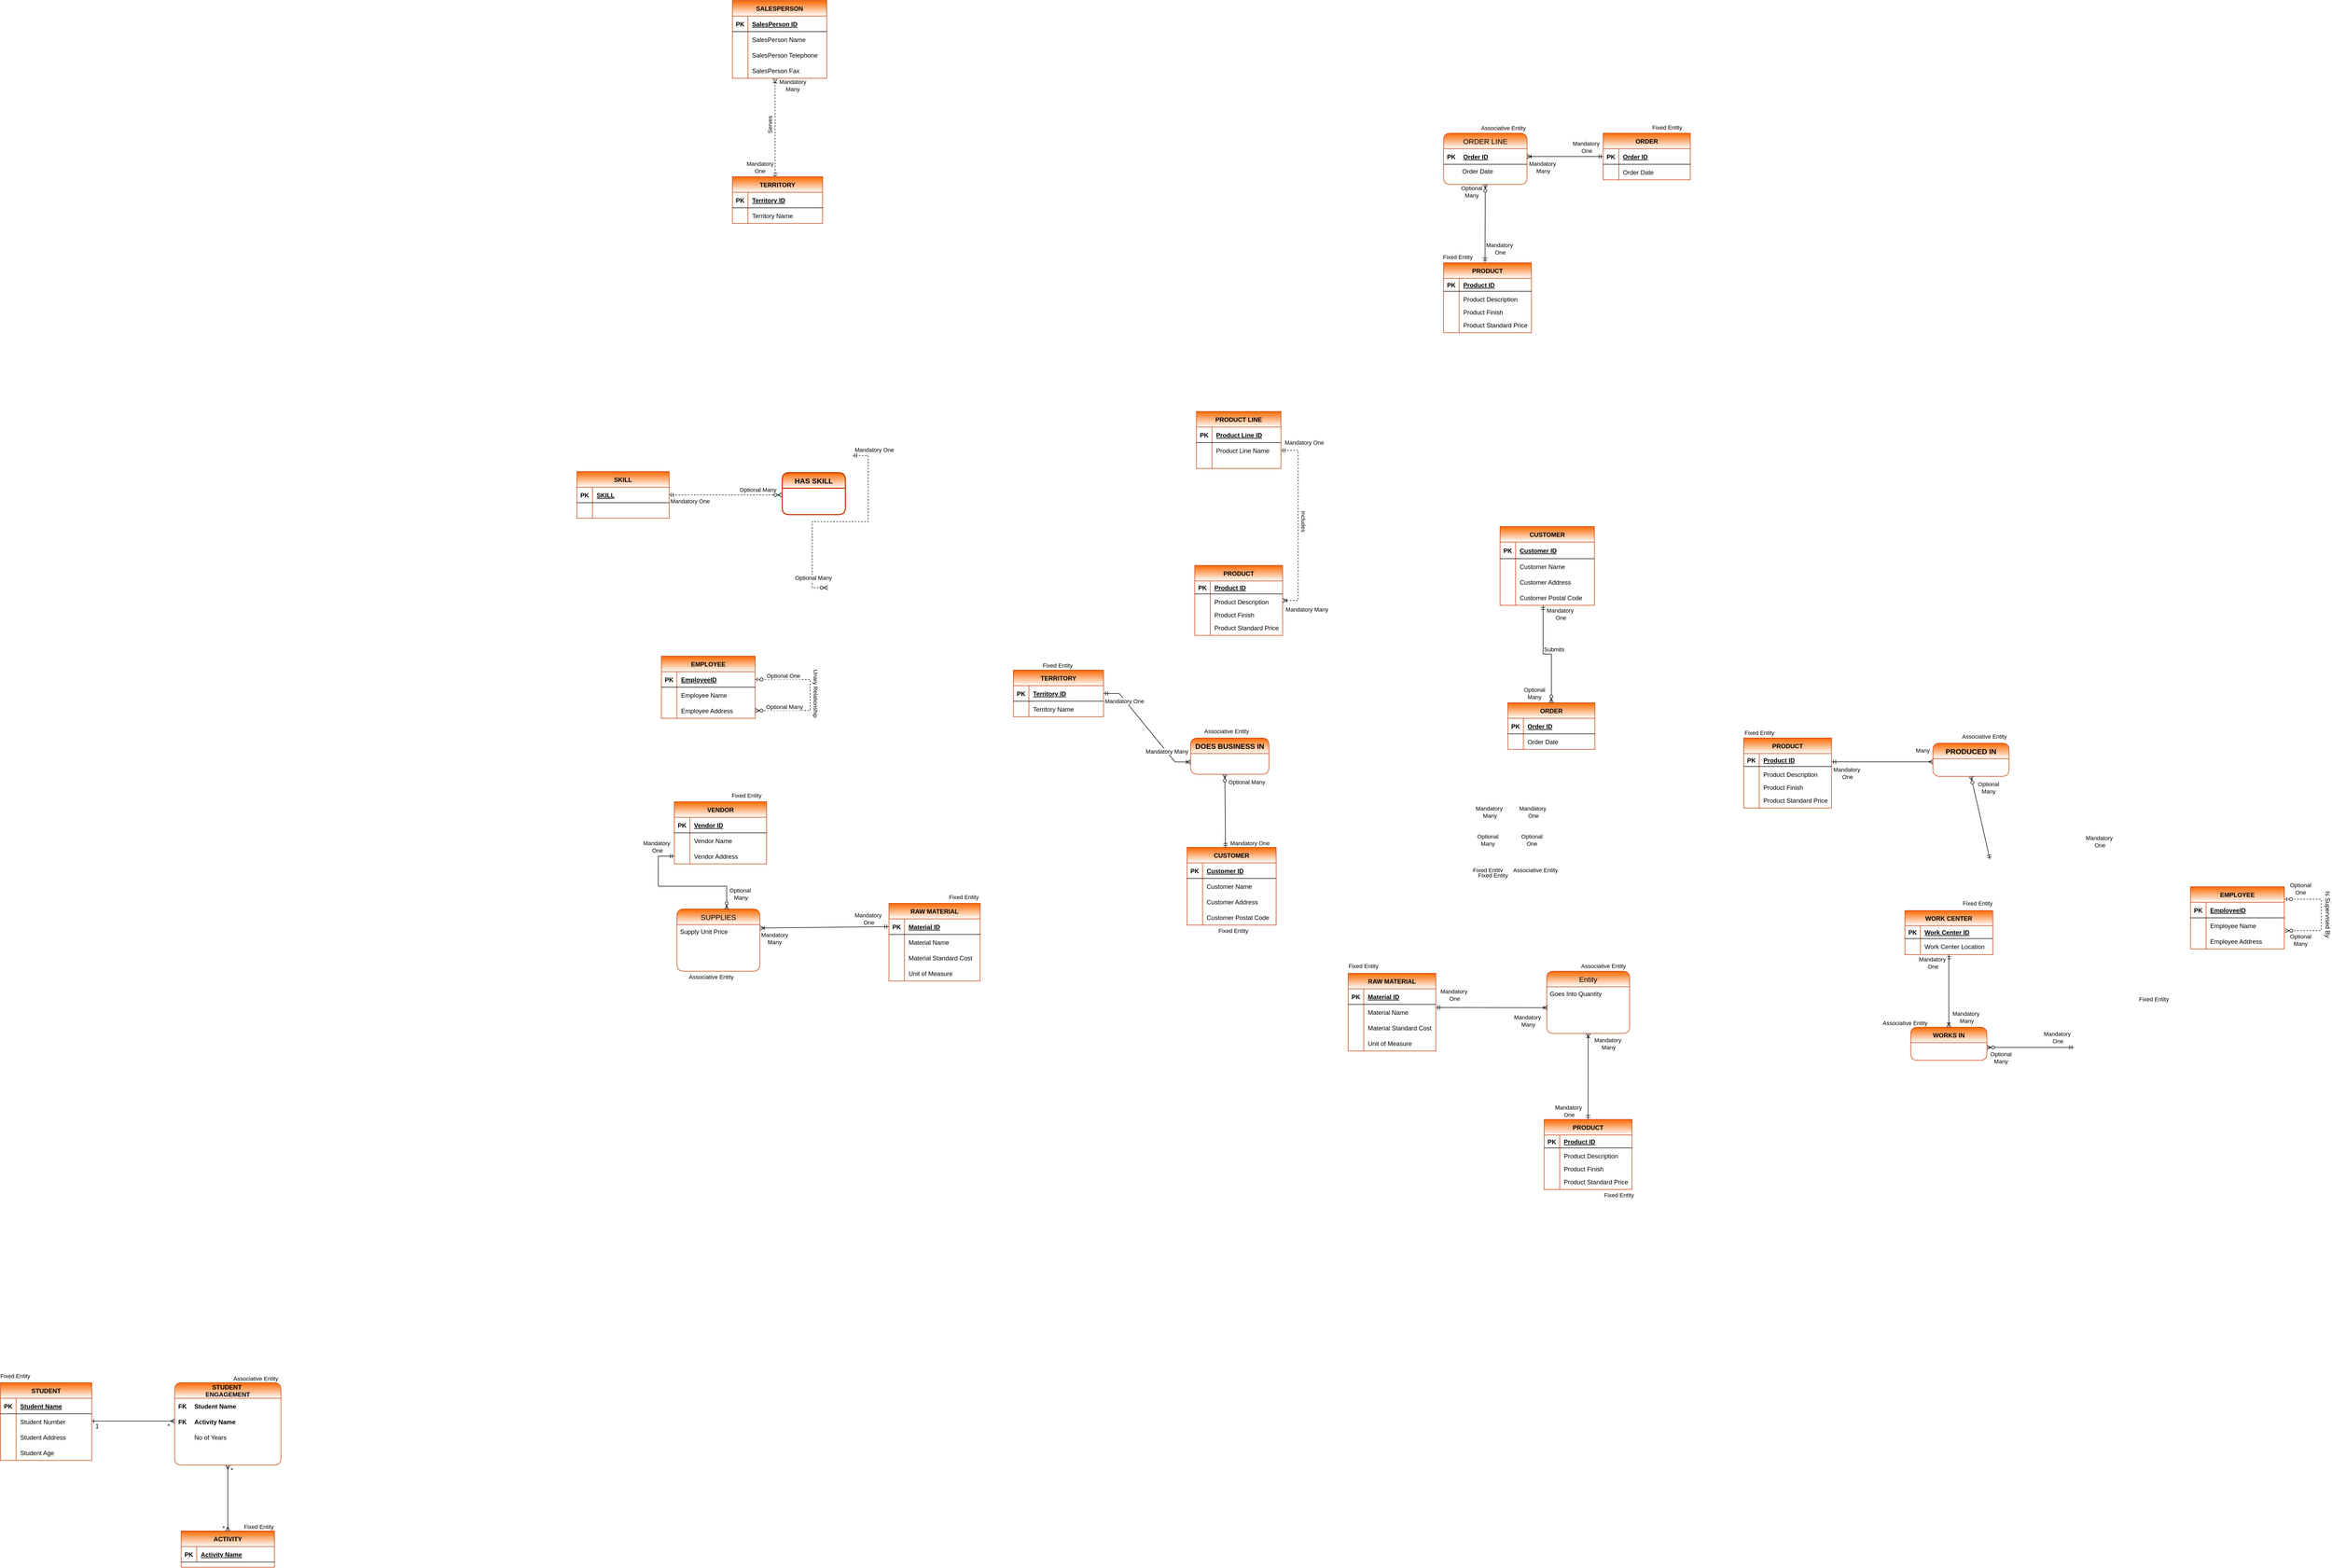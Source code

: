 <mxfile version="16.4.7" type="github"><diagram id="Nz6JuIkfyy5x6KtPPkiP" name="ERD - Basic"><mxGraphModel dx="2216" dy="1344" grid="0" gridSize="10" guides="1" tooltips="1" connect="1" arrows="1" fold="1" page="0" pageScale="1" pageWidth="827" pageHeight="1169" background="none" math="0" shadow="0"><root><mxCell id="0"/><mxCell id="1" parent="0"/><mxCell id="WVVUqtryo7cF9hxDMRjH-439" value="*" style="edgeLabel;html=1;align=center;verticalAlign=middle;resizable=0;points=[];fontSize=12;" vertex="1" connectable="0" parent="1"><mxGeometry x="-512.0" y="2173" as="geometry"/></mxCell><mxCell id="WVVUqtryo7cF9hxDMRjH-1" value="PRODUCT LINE" style="shape=table;startSize=30;container=1;collapsible=1;childLayout=tableLayout;fixedRows=1;rowLines=0;fontStyle=1;align=center;resizeLast=1;fillColor=#fa6800;fontColor=#000000;strokeColor=#C73500;gradientColor=#ffffff;" vertex="1" parent="1"><mxGeometry x="1365.25" y="18" width="163" height="110" as="geometry"><mxRectangle x="234" y="121" width="57" height="30" as="alternateBounds"/></mxGeometry></mxCell><mxCell id="WVVUqtryo7cF9hxDMRjH-2" value="" style="shape=tableRow;horizontal=0;startSize=0;swimlaneHead=0;swimlaneBody=0;fillColor=none;collapsible=0;dropTarget=0;points=[[0,0.5],[1,0.5]];portConstraint=eastwest;top=0;left=0;right=0;bottom=1;" vertex="1" parent="WVVUqtryo7cF9hxDMRjH-1"><mxGeometry y="30" width="163" height="30" as="geometry"/></mxCell><mxCell id="WVVUqtryo7cF9hxDMRjH-3" value="PK" style="shape=partialRectangle;connectable=0;fillColor=none;top=0;left=0;bottom=0;right=0;fontStyle=1;overflow=hidden;" vertex="1" parent="WVVUqtryo7cF9hxDMRjH-2"><mxGeometry width="30" height="30" as="geometry"><mxRectangle width="30" height="30" as="alternateBounds"/></mxGeometry></mxCell><mxCell id="WVVUqtryo7cF9hxDMRjH-4" value="Product Line ID" style="shape=partialRectangle;connectable=0;fillColor=none;top=0;left=0;bottom=0;right=0;align=left;spacingLeft=6;fontStyle=5;overflow=hidden;" vertex="1" parent="WVVUqtryo7cF9hxDMRjH-2"><mxGeometry x="30" width="133" height="30" as="geometry"><mxRectangle width="133" height="30" as="alternateBounds"/></mxGeometry></mxCell><mxCell id="WVVUqtryo7cF9hxDMRjH-5" value="" style="shape=tableRow;horizontal=0;startSize=0;swimlaneHead=0;swimlaneBody=0;fillColor=none;collapsible=0;dropTarget=0;points=[[0,0.5],[1,0.5]];portConstraint=eastwest;top=0;left=0;right=0;bottom=0;" vertex="1" parent="WVVUqtryo7cF9hxDMRjH-1"><mxGeometry y="60" width="163" height="30" as="geometry"/></mxCell><mxCell id="WVVUqtryo7cF9hxDMRjH-6" value="" style="shape=partialRectangle;connectable=0;fillColor=none;top=0;left=0;bottom=0;right=0;editable=1;overflow=hidden;" vertex="1" parent="WVVUqtryo7cF9hxDMRjH-5"><mxGeometry width="30" height="30" as="geometry"><mxRectangle width="30" height="30" as="alternateBounds"/></mxGeometry></mxCell><mxCell id="WVVUqtryo7cF9hxDMRjH-7" value="Product Line Name" style="shape=partialRectangle;connectable=0;fillColor=none;top=0;left=0;bottom=0;right=0;align=left;spacingLeft=6;overflow=hidden;" vertex="1" parent="WVVUqtryo7cF9hxDMRjH-5"><mxGeometry x="30" width="133" height="30" as="geometry"><mxRectangle width="133" height="30" as="alternateBounds"/></mxGeometry></mxCell><mxCell id="WVVUqtryo7cF9hxDMRjH-8" value="" style="shape=tableRow;horizontal=0;startSize=0;swimlaneHead=0;swimlaneBody=0;fillColor=none;collapsible=0;dropTarget=0;points=[[0,0.5],[1,0.5]];portConstraint=eastwest;top=0;left=0;right=0;bottom=0;" vertex="1" parent="WVVUqtryo7cF9hxDMRjH-1"><mxGeometry y="90" width="163" height="20" as="geometry"/></mxCell><mxCell id="WVVUqtryo7cF9hxDMRjH-9" value="" style="shape=partialRectangle;connectable=0;fillColor=none;top=0;left=0;bottom=0;right=0;editable=1;overflow=hidden;" vertex="1" parent="WVVUqtryo7cF9hxDMRjH-8"><mxGeometry width="30" height="20" as="geometry"><mxRectangle width="30" height="20" as="alternateBounds"/></mxGeometry></mxCell><mxCell id="WVVUqtryo7cF9hxDMRjH-10" value="" style="shape=partialRectangle;connectable=0;fillColor=none;top=0;left=0;bottom=0;right=0;align=left;spacingLeft=6;overflow=hidden;" vertex="1" parent="WVVUqtryo7cF9hxDMRjH-8"><mxGeometry x="30" width="133" height="20" as="geometry"><mxRectangle width="133" height="20" as="alternateBounds"/></mxGeometry></mxCell><mxCell id="WVVUqtryo7cF9hxDMRjH-14" value="PRODUCT" style="shape=table;startSize=30;container=1;collapsible=1;childLayout=tableLayout;fixedRows=1;rowLines=0;fontStyle=1;align=center;resizeLast=1;fillColor=#fa6800;strokeColor=#C73500;fontColor=#000000;gradientColor=#ffffff;" vertex="1" parent="1"><mxGeometry x="1362" y="315" width="169.5" height="135" as="geometry"/></mxCell><mxCell id="WVVUqtryo7cF9hxDMRjH-15" value="" style="shape=tableRow;horizontal=0;startSize=0;swimlaneHead=0;swimlaneBody=0;fillColor=none;collapsible=0;dropTarget=0;points=[[0,0.5],[1,0.5]];portConstraint=eastwest;top=0;left=0;right=0;bottom=1;" vertex="1" parent="WVVUqtryo7cF9hxDMRjH-14"><mxGeometry y="30" width="169.5" height="25" as="geometry"/></mxCell><mxCell id="WVVUqtryo7cF9hxDMRjH-16" value="PK" style="shape=partialRectangle;connectable=0;fillColor=none;top=0;left=0;bottom=0;right=0;fontStyle=1;overflow=hidden;" vertex="1" parent="WVVUqtryo7cF9hxDMRjH-15"><mxGeometry width="30" height="25" as="geometry"><mxRectangle width="30" height="25" as="alternateBounds"/></mxGeometry></mxCell><mxCell id="WVVUqtryo7cF9hxDMRjH-17" value="Product ID" style="shape=partialRectangle;connectable=0;fillColor=none;top=0;left=0;bottom=0;right=0;align=left;spacingLeft=6;fontStyle=5;overflow=hidden;" vertex="1" parent="WVVUqtryo7cF9hxDMRjH-15"><mxGeometry x="30" width="139.5" height="25" as="geometry"><mxRectangle width="139.5" height="25" as="alternateBounds"/></mxGeometry></mxCell><mxCell id="WVVUqtryo7cF9hxDMRjH-18" value="" style="shape=tableRow;horizontal=0;startSize=0;swimlaneHead=0;swimlaneBody=0;fillColor=none;collapsible=0;dropTarget=0;points=[[0,0.5],[1,0.5]];portConstraint=eastwest;top=0;left=0;right=0;bottom=0;" vertex="1" parent="WVVUqtryo7cF9hxDMRjH-14"><mxGeometry y="55" width="169.5" height="30" as="geometry"/></mxCell><mxCell id="WVVUqtryo7cF9hxDMRjH-19" value="" style="shape=partialRectangle;connectable=0;fillColor=none;top=0;left=0;bottom=0;right=0;editable=1;overflow=hidden;" vertex="1" parent="WVVUqtryo7cF9hxDMRjH-18"><mxGeometry width="30" height="30" as="geometry"><mxRectangle width="30" height="30" as="alternateBounds"/></mxGeometry></mxCell><mxCell id="WVVUqtryo7cF9hxDMRjH-20" value="Product Description" style="shape=partialRectangle;connectable=0;fillColor=none;top=0;left=0;bottom=0;right=0;align=left;spacingLeft=6;overflow=hidden;fontStyle=0" vertex="1" parent="WVVUqtryo7cF9hxDMRjH-18"><mxGeometry x="30" width="139.5" height="30" as="geometry"><mxRectangle width="139.5" height="30" as="alternateBounds"/></mxGeometry></mxCell><mxCell id="WVVUqtryo7cF9hxDMRjH-21" value="" style="shape=tableRow;horizontal=0;startSize=0;swimlaneHead=0;swimlaneBody=0;fillColor=none;collapsible=0;dropTarget=0;points=[[0,0.5],[1,0.5]];portConstraint=eastwest;top=0;left=0;right=0;bottom=0;" vertex="1" parent="WVVUqtryo7cF9hxDMRjH-14"><mxGeometry y="85" width="169.5" height="20" as="geometry"/></mxCell><mxCell id="WVVUqtryo7cF9hxDMRjH-22" value="" style="shape=partialRectangle;connectable=0;fillColor=none;top=0;left=0;bottom=0;right=0;editable=1;overflow=hidden;" vertex="1" parent="WVVUqtryo7cF9hxDMRjH-21"><mxGeometry width="30" height="20" as="geometry"><mxRectangle width="30" height="20" as="alternateBounds"/></mxGeometry></mxCell><mxCell id="WVVUqtryo7cF9hxDMRjH-23" value="Product Finish" style="shape=partialRectangle;connectable=0;fillColor=none;top=0;left=0;bottom=0;right=0;align=left;spacingLeft=6;overflow=hidden;" vertex="1" parent="WVVUqtryo7cF9hxDMRjH-21"><mxGeometry x="30" width="139.5" height="20" as="geometry"><mxRectangle width="139.5" height="20" as="alternateBounds"/></mxGeometry></mxCell><mxCell id="WVVUqtryo7cF9hxDMRjH-24" value="" style="shape=tableRow;horizontal=0;startSize=0;swimlaneHead=0;swimlaneBody=0;fillColor=none;collapsible=0;dropTarget=0;points=[[0,0.5],[1,0.5]];portConstraint=eastwest;top=0;left=0;right=0;bottom=0;" vertex="1" parent="WVVUqtryo7cF9hxDMRjH-14"><mxGeometry y="105" width="169.5" height="30" as="geometry"/></mxCell><mxCell id="WVVUqtryo7cF9hxDMRjH-25" value="" style="shape=partialRectangle;connectable=0;fillColor=none;top=0;left=0;bottom=0;right=0;editable=1;overflow=hidden;" vertex="1" parent="WVVUqtryo7cF9hxDMRjH-24"><mxGeometry width="30" height="30" as="geometry"><mxRectangle width="30" height="30" as="alternateBounds"/></mxGeometry></mxCell><mxCell id="WVVUqtryo7cF9hxDMRjH-26" value="Product Standard Price" style="shape=partialRectangle;connectable=0;fillColor=none;top=0;left=0;bottom=0;right=0;align=left;spacingLeft=6;overflow=hidden;" vertex="1" parent="WVVUqtryo7cF9hxDMRjH-24"><mxGeometry x="30" width="139.5" height="30" as="geometry"><mxRectangle width="139.5" height="30" as="alternateBounds"/></mxGeometry></mxCell><mxCell id="WVVUqtryo7cF9hxDMRjH-39" value="" style="edgeStyle=entityRelationEdgeStyle;fontSize=12;html=1;endArrow=ERoneToMany;startArrow=ERmandOne;rounded=0;dashed=1;" edge="1" parent="1" target="WVVUqtryo7cF9hxDMRjH-14"><mxGeometry width="100" height="100" relative="1" as="geometry"><mxPoint x="1528.25" y="93" as="sourcePoint"/><mxPoint x="1510.25" y="92" as="targetPoint"/></mxGeometry></mxCell><mxCell id="WVVUqtryo7cF9hxDMRjH-40" value="Mandatory One" style="edgeLabel;html=1;align=center;verticalAlign=middle;resizable=0;points=[];" vertex="1" connectable="0" parent="WVVUqtryo7cF9hxDMRjH-39"><mxGeometry x="-0.905" y="-1" relative="1" as="geometry"><mxPoint x="27" y="-16" as="offset"/></mxGeometry></mxCell><mxCell id="WVVUqtryo7cF9hxDMRjH-41" value="Mandatory Many" style="edgeLabel;html=1;align=center;verticalAlign=middle;resizable=0;points=[];" vertex="1" connectable="0" parent="WVVUqtryo7cF9hxDMRjH-39"><mxGeometry x="0.884" relative="1" as="geometry"><mxPoint x="26" y="17" as="offset"/></mxGeometry></mxCell><mxCell id="WVVUqtryo7cF9hxDMRjH-43" value="Includes" style="edgeLabel;html=1;align=center;verticalAlign=middle;resizable=0;points=[];rotation=90;" vertex="1" connectable="0" parent="WVVUqtryo7cF9hxDMRjH-39"><mxGeometry x="-0.138" y="2" relative="1" as="geometry"><mxPoint x="8" y="18" as="offset"/></mxGeometry></mxCell><mxCell id="WVVUqtryo7cF9hxDMRjH-44" value="SKILL" style="shape=table;startSize=30;container=1;collapsible=1;childLayout=tableLayout;fixedRows=1;rowLines=0;fontStyle=1;align=center;resizeLast=1;fillColor=#fa6800;fontColor=#000000;strokeColor=#C73500;gradientColor=#ffffff;gradientDirection=south;" vertex="1" parent="1"><mxGeometry x="170" y="134" width="178" height="90" as="geometry"/></mxCell><mxCell id="WVVUqtryo7cF9hxDMRjH-45" value="" style="shape=tableRow;horizontal=0;startSize=0;swimlaneHead=0;swimlaneBody=0;fillColor=none;collapsible=0;dropTarget=0;points=[[0,0.5],[1,0.5]];portConstraint=eastwest;top=0;left=0;right=0;bottom=1;" vertex="1" parent="WVVUqtryo7cF9hxDMRjH-44"><mxGeometry y="30" width="178" height="30" as="geometry"/></mxCell><mxCell id="WVVUqtryo7cF9hxDMRjH-46" value="PK" style="shape=partialRectangle;connectable=0;fillColor=none;top=0;left=0;bottom=0;right=0;fontStyle=1;overflow=hidden;" vertex="1" parent="WVVUqtryo7cF9hxDMRjH-45"><mxGeometry width="30" height="30" as="geometry"><mxRectangle width="30" height="30" as="alternateBounds"/></mxGeometry></mxCell><mxCell id="WVVUqtryo7cF9hxDMRjH-47" value="SKILL" style="shape=partialRectangle;connectable=0;fillColor=none;top=0;left=0;bottom=0;right=0;align=left;spacingLeft=6;fontStyle=5;overflow=hidden;" vertex="1" parent="WVVUqtryo7cF9hxDMRjH-45"><mxGeometry x="30" width="148" height="30" as="geometry"><mxRectangle width="148" height="30" as="alternateBounds"/></mxGeometry></mxCell><mxCell id="WVVUqtryo7cF9hxDMRjH-48" value="" style="shape=tableRow;horizontal=0;startSize=0;swimlaneHead=0;swimlaneBody=0;fillColor=none;collapsible=0;dropTarget=0;points=[[0,0.5],[1,0.5]];portConstraint=eastwest;top=0;left=0;right=0;bottom=0;" vertex="1" parent="WVVUqtryo7cF9hxDMRjH-44"><mxGeometry y="60" width="178" height="30" as="geometry"/></mxCell><mxCell id="WVVUqtryo7cF9hxDMRjH-49" value="" style="shape=partialRectangle;connectable=0;fillColor=none;top=0;left=0;bottom=0;right=0;editable=1;overflow=hidden;" vertex="1" parent="WVVUqtryo7cF9hxDMRjH-48"><mxGeometry width="30" height="30" as="geometry"><mxRectangle width="30" height="30" as="alternateBounds"/></mxGeometry></mxCell><mxCell id="WVVUqtryo7cF9hxDMRjH-50" value="" style="shape=partialRectangle;connectable=0;fillColor=none;top=0;left=0;bottom=0;right=0;align=left;spacingLeft=6;overflow=hidden;" vertex="1" parent="WVVUqtryo7cF9hxDMRjH-48"><mxGeometry x="30" width="148" height="30" as="geometry"><mxRectangle width="148" height="30" as="alternateBounds"/></mxGeometry></mxCell><mxCell id="WVVUqtryo7cF9hxDMRjH-71" value="EMPLOYEE" style="shape=table;startSize=30;container=1;collapsible=1;childLayout=tableLayout;fixedRows=1;rowLines=0;fontStyle=1;align=center;resizeLast=1;fillColor=#fa6800;fontColor=#000000;strokeColor=#C73500;gradientColor=#ffffff;gradientDirection=south;" vertex="1" parent="1"><mxGeometry x="333" y="490" width="181" height="120" as="geometry"/></mxCell><mxCell id="WVVUqtryo7cF9hxDMRjH-72" value="" style="shape=tableRow;horizontal=0;startSize=0;swimlaneHead=0;swimlaneBody=0;fillColor=none;collapsible=0;dropTarget=0;points=[[0,0.5],[1,0.5]];portConstraint=eastwest;top=0;left=0;right=0;bottom=1;" vertex="1" parent="WVVUqtryo7cF9hxDMRjH-71"><mxGeometry y="30" width="181" height="30" as="geometry"/></mxCell><mxCell id="WVVUqtryo7cF9hxDMRjH-73" value="PK" style="shape=partialRectangle;connectable=0;fillColor=none;top=0;left=0;bottom=0;right=0;fontStyle=1;overflow=hidden;" vertex="1" parent="WVVUqtryo7cF9hxDMRjH-72"><mxGeometry width="30" height="30" as="geometry"><mxRectangle width="30" height="30" as="alternateBounds"/></mxGeometry></mxCell><mxCell id="WVVUqtryo7cF9hxDMRjH-74" value="EmployeeID" style="shape=partialRectangle;connectable=0;fillColor=none;top=0;left=0;bottom=0;right=0;align=left;spacingLeft=6;fontStyle=5;overflow=hidden;" vertex="1" parent="WVVUqtryo7cF9hxDMRjH-72"><mxGeometry x="30" width="151" height="30" as="geometry"><mxRectangle width="151" height="30" as="alternateBounds"/></mxGeometry></mxCell><mxCell id="WVVUqtryo7cF9hxDMRjH-75" value="" style="shape=tableRow;horizontal=0;startSize=0;swimlaneHead=0;swimlaneBody=0;fillColor=none;collapsible=0;dropTarget=0;points=[[0,0.5],[1,0.5]];portConstraint=eastwest;top=0;left=0;right=0;bottom=0;" vertex="1" parent="WVVUqtryo7cF9hxDMRjH-71"><mxGeometry y="60" width="181" height="30" as="geometry"/></mxCell><mxCell id="WVVUqtryo7cF9hxDMRjH-76" value="" style="shape=partialRectangle;connectable=0;fillColor=none;top=0;left=0;bottom=0;right=0;editable=1;overflow=hidden;" vertex="1" parent="WVVUqtryo7cF9hxDMRjH-75"><mxGeometry width="30" height="30" as="geometry"><mxRectangle width="30" height="30" as="alternateBounds"/></mxGeometry></mxCell><mxCell id="WVVUqtryo7cF9hxDMRjH-77" value="Employee Name" style="shape=partialRectangle;connectable=0;fillColor=none;top=0;left=0;bottom=0;right=0;align=left;spacingLeft=6;overflow=hidden;" vertex="1" parent="WVVUqtryo7cF9hxDMRjH-75"><mxGeometry x="30" width="151" height="30" as="geometry"><mxRectangle width="151" height="30" as="alternateBounds"/></mxGeometry></mxCell><mxCell id="WVVUqtryo7cF9hxDMRjH-78" value="" style="shape=tableRow;horizontal=0;startSize=0;swimlaneHead=0;swimlaneBody=0;fillColor=none;collapsible=0;dropTarget=0;points=[[0,0.5],[1,0.5]];portConstraint=eastwest;top=0;left=0;right=0;bottom=0;" vertex="1" parent="WVVUqtryo7cF9hxDMRjH-71"><mxGeometry y="90" width="181" height="30" as="geometry"/></mxCell><mxCell id="WVVUqtryo7cF9hxDMRjH-79" value="" style="shape=partialRectangle;connectable=0;fillColor=none;top=0;left=0;bottom=0;right=0;editable=1;overflow=hidden;" vertex="1" parent="WVVUqtryo7cF9hxDMRjH-78"><mxGeometry width="30" height="30" as="geometry"><mxRectangle width="30" height="30" as="alternateBounds"/></mxGeometry></mxCell><mxCell id="WVVUqtryo7cF9hxDMRjH-80" value="Employee Address" style="shape=partialRectangle;connectable=0;fillColor=none;top=0;left=0;bottom=0;right=0;align=left;spacingLeft=6;overflow=hidden;" vertex="1" parent="WVVUqtryo7cF9hxDMRjH-78"><mxGeometry x="30" width="151" height="30" as="geometry"><mxRectangle width="151" height="30" as="alternateBounds"/></mxGeometry></mxCell><mxCell id="WVVUqtryo7cF9hxDMRjH-99" value="" style="edgeStyle=orthogonalEdgeStyle;fontSize=12;html=1;endArrow=ERzeroToMany;startArrow=ERzeroToOne;rounded=0;dashed=1;exitX=1;exitY=0.5;exitDx=0;exitDy=0;jumpStyle=line;strokeWidth=1;targetPerimeterSpacing=0;elbow=vertical;entryX=1;entryY=0.5;entryDx=0;entryDy=0;" edge="1" parent="WVVUqtryo7cF9hxDMRjH-71" source="WVVUqtryo7cF9hxDMRjH-72" target="WVVUqtryo7cF9hxDMRjH-78"><mxGeometry width="100" height="100" relative="1" as="geometry"><mxPoint x="-128" y="17" as="sourcePoint"/><mxPoint x="106" y="-74" as="targetPoint"/><Array as="points"><mxPoint x="287" y="45"/><mxPoint x="287" y="105"/></Array></mxGeometry></mxCell><mxCell id="WVVUqtryo7cF9hxDMRjH-100" value="Optional One" style="edgeLabel;html=1;align=center;verticalAlign=middle;resizable=0;points=[];" vertex="1" connectable="0" parent="WVVUqtryo7cF9hxDMRjH-99"><mxGeometry x="-0.705" y="-1" relative="1" as="geometry"><mxPoint x="14" y="-8" as="offset"/></mxGeometry></mxCell><mxCell id="WVVUqtryo7cF9hxDMRjH-101" value="Optional Many" style="edgeLabel;html=1;align=center;verticalAlign=middle;resizable=0;points=[];" vertex="1" connectable="0" parent="WVVUqtryo7cF9hxDMRjH-99"><mxGeometry x="0.487" y="2" relative="1" as="geometry"><mxPoint x="-14" y="-9" as="offset"/></mxGeometry></mxCell><mxCell id="WVVUqtryo7cF9hxDMRjH-102" value="Unary Relationship" style="edgeLabel;html=1;align=center;verticalAlign=middle;resizable=0;points=[];rotation=90;" vertex="1" connectable="0" parent="WVVUqtryo7cF9hxDMRjH-99"><mxGeometry x="-0.056" relative="1" as="geometry"><mxPoint x="11" y="4" as="offset"/></mxGeometry></mxCell><mxCell id="WVVUqtryo7cF9hxDMRjH-84" value="" style="edgeStyle=entityRelationEdgeStyle;fontSize=12;html=1;endArrow=ERzeroToMany;startArrow=ERmandOne;rounded=0;dashed=1;exitX=1;exitY=0.5;exitDx=0;exitDy=0;entryX=0;entryY=0.5;entryDx=0;entryDy=0;" edge="1" parent="1" source="WVVUqtryo7cF9hxDMRjH-45"><mxGeometry width="100" height="100" relative="1" as="geometry"><mxPoint x="469" y="374" as="sourcePoint"/><mxPoint x="565" y="179" as="targetPoint"/></mxGeometry></mxCell><mxCell id="WVVUqtryo7cF9hxDMRjH-93" value="Mandatory One" style="edgeLabel;html=1;align=center;verticalAlign=middle;resizable=0;points=[];" vertex="1" connectable="0" parent="WVVUqtryo7cF9hxDMRjH-84"><mxGeometry x="-0.795" y="-3" relative="1" as="geometry"><mxPoint x="18" y="9" as="offset"/></mxGeometry></mxCell><mxCell id="WVVUqtryo7cF9hxDMRjH-95" value="Optional Many" style="edgeLabel;html=1;align=center;verticalAlign=middle;resizable=0;points=[];" vertex="1" connectable="0" parent="WVVUqtryo7cF9hxDMRjH-84"><mxGeometry x="0.614" y="-1" relative="1" as="geometry"><mxPoint x="-4" y="-11" as="offset"/></mxGeometry></mxCell><mxCell id="WVVUqtryo7cF9hxDMRjH-87" value="" style="edgeStyle=entityRelationEdgeStyle;fontSize=12;html=1;endArrow=ERzeroToMany;startArrow=ERmandOne;rounded=0;dashed=1;" edge="1" parent="1"><mxGeometry width="100" height="100" relative="1" as="geometry"><mxPoint x="702" y="103" as="sourcePoint"/><mxPoint x="654" y="358" as="targetPoint"/></mxGeometry></mxCell><mxCell id="WVVUqtryo7cF9hxDMRjH-91" value="Mandatory One&amp;nbsp;" style="edgeLabel;html=1;align=center;verticalAlign=middle;resizable=0;points=[];" vertex="1" connectable="0" parent="WVVUqtryo7cF9hxDMRjH-87"><mxGeometry x="-0.894" relative="1" as="geometry"><mxPoint x="20" y="-11" as="offset"/></mxGeometry></mxCell><mxCell id="WVVUqtryo7cF9hxDMRjH-92" value="Optional Many" style="edgeLabel;html=1;align=center;verticalAlign=middle;resizable=0;points=[];" vertex="1" connectable="0" parent="WVVUqtryo7cF9hxDMRjH-87"><mxGeometry x="0.826" relative="1" as="geometry"><mxPoint x="2" y="-12" as="offset"/></mxGeometry></mxCell><mxCell id="WVVUqtryo7cF9hxDMRjH-96" value="HAS SKILL" style="swimlane;childLayout=stackLayout;horizontal=1;startSize=30;horizontalStack=0;rounded=1;fontSize=14;fontStyle=1;strokeWidth=2;resizeParent=0;resizeLast=1;shadow=0;dashed=0;align=center;fillColor=#fa6800;gradientDirection=south;fontColor=#000000;strokeColor=#C73500;gradientColor=#ffffff;" vertex="1" parent="1"><mxGeometry x="566" y="136" width="122" height="81" as="geometry"/></mxCell><mxCell id="WVVUqtryo7cF9hxDMRjH-103" value="TERRITORY" style="shape=table;startSize=30;container=1;collapsible=1;childLayout=tableLayout;fixedRows=1;rowLines=0;fontStyle=1;align=center;resizeLast=1;fillColor=#fa6800;gradientDirection=south;fontColor=#000000;strokeColor=#C73500;gradientColor=#ffffff;" vertex="1" parent="1"><mxGeometry x="1012" y="517" width="174" height="90" as="geometry"/></mxCell><mxCell id="WVVUqtryo7cF9hxDMRjH-104" value="" style="shape=tableRow;horizontal=0;startSize=0;swimlaneHead=0;swimlaneBody=0;fillColor=none;collapsible=0;dropTarget=0;points=[[0,0.5],[1,0.5]];portConstraint=eastwest;top=0;left=0;right=0;bottom=1;" vertex="1" parent="WVVUqtryo7cF9hxDMRjH-103"><mxGeometry y="30" width="174" height="30" as="geometry"/></mxCell><mxCell id="WVVUqtryo7cF9hxDMRjH-105" value="PK" style="shape=partialRectangle;connectable=0;fillColor=none;top=0;left=0;bottom=0;right=0;fontStyle=1;overflow=hidden;" vertex="1" parent="WVVUqtryo7cF9hxDMRjH-104"><mxGeometry width="30" height="30" as="geometry"><mxRectangle width="30" height="30" as="alternateBounds"/></mxGeometry></mxCell><mxCell id="WVVUqtryo7cF9hxDMRjH-106" value="Territory ID" style="shape=partialRectangle;connectable=0;fillColor=none;top=0;left=0;bottom=0;right=0;align=left;spacingLeft=6;fontStyle=5;overflow=hidden;" vertex="1" parent="WVVUqtryo7cF9hxDMRjH-104"><mxGeometry x="30" width="144" height="30" as="geometry"><mxRectangle width="144" height="30" as="alternateBounds"/></mxGeometry></mxCell><mxCell id="WVVUqtryo7cF9hxDMRjH-107" value="" style="shape=tableRow;horizontal=0;startSize=0;swimlaneHead=0;swimlaneBody=0;fillColor=none;collapsible=0;dropTarget=0;points=[[0,0.5],[1,0.5]];portConstraint=eastwest;top=0;left=0;right=0;bottom=0;" vertex="1" parent="WVVUqtryo7cF9hxDMRjH-103"><mxGeometry y="60" width="174" height="30" as="geometry"/></mxCell><mxCell id="WVVUqtryo7cF9hxDMRjH-108" value="" style="shape=partialRectangle;connectable=0;fillColor=none;top=0;left=0;bottom=0;right=0;editable=1;overflow=hidden;" vertex="1" parent="WVVUqtryo7cF9hxDMRjH-107"><mxGeometry width="30" height="30" as="geometry"><mxRectangle width="30" height="30" as="alternateBounds"/></mxGeometry></mxCell><mxCell id="WVVUqtryo7cF9hxDMRjH-109" value="Territory Name" style="shape=partialRectangle;connectable=0;fillColor=none;top=0;left=0;bottom=0;right=0;align=left;spacingLeft=6;overflow=hidden;" vertex="1" parent="WVVUqtryo7cF9hxDMRjH-107"><mxGeometry x="30" width="144" height="30" as="geometry"><mxRectangle width="144" height="30" as="alternateBounds"/></mxGeometry></mxCell><mxCell id="WVVUqtryo7cF9hxDMRjH-116" value="CUSTOMER" style="shape=table;startSize=30;container=1;collapsible=1;childLayout=tableLayout;fixedRows=1;rowLines=0;fontStyle=1;align=center;resizeLast=1;fillColor=#fa6800;gradientDirection=south;fontColor=#000000;strokeColor=#C73500;gradientColor=#ffffff;" vertex="1" parent="1"><mxGeometry x="1347" y="859" width="172" height="150" as="geometry"/></mxCell><mxCell id="WVVUqtryo7cF9hxDMRjH-117" value="" style="shape=tableRow;horizontal=0;startSize=0;swimlaneHead=0;swimlaneBody=0;fillColor=none;collapsible=0;dropTarget=0;points=[[0,0.5],[1,0.5]];portConstraint=eastwest;top=0;left=0;right=0;bottom=1;" vertex="1" parent="WVVUqtryo7cF9hxDMRjH-116"><mxGeometry y="30" width="172" height="30" as="geometry"/></mxCell><mxCell id="WVVUqtryo7cF9hxDMRjH-118" value="PK" style="shape=partialRectangle;connectable=0;fillColor=none;top=0;left=0;bottom=0;right=0;fontStyle=1;overflow=hidden;" vertex="1" parent="WVVUqtryo7cF9hxDMRjH-117"><mxGeometry width="30" height="30" as="geometry"><mxRectangle width="30" height="30" as="alternateBounds"/></mxGeometry></mxCell><mxCell id="WVVUqtryo7cF9hxDMRjH-119" value="Customer ID" style="shape=partialRectangle;connectable=0;fillColor=none;top=0;left=0;bottom=0;right=0;align=left;spacingLeft=6;fontStyle=5;overflow=hidden;" vertex="1" parent="WVVUqtryo7cF9hxDMRjH-117"><mxGeometry x="30" width="142" height="30" as="geometry"><mxRectangle width="142" height="30" as="alternateBounds"/></mxGeometry></mxCell><mxCell id="WVVUqtryo7cF9hxDMRjH-120" value="" style="shape=tableRow;horizontal=0;startSize=0;swimlaneHead=0;swimlaneBody=0;fillColor=none;collapsible=0;dropTarget=0;points=[[0,0.5],[1,0.5]];portConstraint=eastwest;top=0;left=0;right=0;bottom=0;" vertex="1" parent="WVVUqtryo7cF9hxDMRjH-116"><mxGeometry y="60" width="172" height="30" as="geometry"/></mxCell><mxCell id="WVVUqtryo7cF9hxDMRjH-121" value="" style="shape=partialRectangle;connectable=0;fillColor=none;top=0;left=0;bottom=0;right=0;editable=1;overflow=hidden;" vertex="1" parent="WVVUqtryo7cF9hxDMRjH-120"><mxGeometry width="30" height="30" as="geometry"><mxRectangle width="30" height="30" as="alternateBounds"/></mxGeometry></mxCell><mxCell id="WVVUqtryo7cF9hxDMRjH-122" value="Customer Name" style="shape=partialRectangle;connectable=0;fillColor=none;top=0;left=0;bottom=0;right=0;align=left;spacingLeft=6;overflow=hidden;" vertex="1" parent="WVVUqtryo7cF9hxDMRjH-120"><mxGeometry x="30" width="142" height="30" as="geometry"><mxRectangle width="142" height="30" as="alternateBounds"/></mxGeometry></mxCell><mxCell id="WVVUqtryo7cF9hxDMRjH-123" value="" style="shape=tableRow;horizontal=0;startSize=0;swimlaneHead=0;swimlaneBody=0;fillColor=none;collapsible=0;dropTarget=0;points=[[0,0.5],[1,0.5]];portConstraint=eastwest;top=0;left=0;right=0;bottom=0;" vertex="1" parent="WVVUqtryo7cF9hxDMRjH-116"><mxGeometry y="90" width="172" height="30" as="geometry"/></mxCell><mxCell id="WVVUqtryo7cF9hxDMRjH-124" value="" style="shape=partialRectangle;connectable=0;fillColor=none;top=0;left=0;bottom=0;right=0;editable=1;overflow=hidden;" vertex="1" parent="WVVUqtryo7cF9hxDMRjH-123"><mxGeometry width="30" height="30" as="geometry"><mxRectangle width="30" height="30" as="alternateBounds"/></mxGeometry></mxCell><mxCell id="WVVUqtryo7cF9hxDMRjH-125" value="Customer Address" style="shape=partialRectangle;connectable=0;fillColor=none;top=0;left=0;bottom=0;right=0;align=left;spacingLeft=6;overflow=hidden;" vertex="1" parent="WVVUqtryo7cF9hxDMRjH-123"><mxGeometry x="30" width="142" height="30" as="geometry"><mxRectangle width="142" height="30" as="alternateBounds"/></mxGeometry></mxCell><mxCell id="WVVUqtryo7cF9hxDMRjH-126" value="" style="shape=tableRow;horizontal=0;startSize=0;swimlaneHead=0;swimlaneBody=0;fillColor=none;collapsible=0;dropTarget=0;points=[[0,0.5],[1,0.5]];portConstraint=eastwest;top=0;left=0;right=0;bottom=0;" vertex="1" parent="WVVUqtryo7cF9hxDMRjH-116"><mxGeometry y="120" width="172" height="30" as="geometry"/></mxCell><mxCell id="WVVUqtryo7cF9hxDMRjH-127" value="" style="shape=partialRectangle;connectable=0;fillColor=none;top=0;left=0;bottom=0;right=0;editable=1;overflow=hidden;" vertex="1" parent="WVVUqtryo7cF9hxDMRjH-126"><mxGeometry width="30" height="30" as="geometry"><mxRectangle width="30" height="30" as="alternateBounds"/></mxGeometry></mxCell><mxCell id="WVVUqtryo7cF9hxDMRjH-128" value="Customer Postal Code" style="shape=partialRectangle;connectable=0;fillColor=none;top=0;left=0;bottom=0;right=0;align=left;spacingLeft=6;overflow=hidden;" vertex="1" parent="WVVUqtryo7cF9hxDMRjH-126"><mxGeometry x="30" width="142" height="30" as="geometry"><mxRectangle width="142" height="30" as="alternateBounds"/></mxGeometry></mxCell><mxCell id="WVVUqtryo7cF9hxDMRjH-129" value="DOES BUSINESS IN" style="swimlane;childLayout=stackLayout;horizontal=1;startSize=30;horizontalStack=0;rounded=1;fontSize=14;fontStyle=1;strokeWidth=1;resizeParent=0;resizeLast=1;shadow=0;dashed=0;align=center;fillColor=#fa6800;gradientDirection=south;fontColor=#000000;strokeColor=#C73500;gradientColor=#ffffff;" vertex="1" parent="1"><mxGeometry x="1354" y="648" width="151" height="70" as="geometry"/></mxCell><mxCell id="WVVUqtryo7cF9hxDMRjH-131" value="" style="edgeStyle=entityRelationEdgeStyle;fontSize=12;html=1;endArrow=ERoneToMany;startArrow=ERmandOne;rounded=0;targetPerimeterSpacing=0;strokeWidth=1;elbow=vertical;jumpStyle=line;exitX=1;exitY=0.5;exitDx=0;exitDy=0;entryX=0;entryY=0.25;entryDx=0;entryDy=0;" edge="1" parent="1" source="WVVUqtryo7cF9hxDMRjH-104"><mxGeometry width="100" height="100" relative="1" as="geometry"><mxPoint x="1190" y="792" as="sourcePoint"/><mxPoint x="1354" y="694.25" as="targetPoint"/></mxGeometry></mxCell><mxCell id="WVVUqtryo7cF9hxDMRjH-133" value="Mandatory One" style="edgeLabel;html=1;align=center;verticalAlign=middle;resizable=0;points=[];" vertex="1" connectable="0" parent="WVVUqtryo7cF9hxDMRjH-131"><mxGeometry x="-0.818" relative="1" as="geometry"><mxPoint x="19" y="15" as="offset"/></mxGeometry></mxCell><mxCell id="WVVUqtryo7cF9hxDMRjH-135" value="Mandatory Many" style="edgeLabel;html=1;align=center;verticalAlign=middle;resizable=0;points=[];" vertex="1" connectable="0" parent="WVVUqtryo7cF9hxDMRjH-131"><mxGeometry x="0.637" y="2" relative="1" as="geometry"><mxPoint x="-10" y="-10" as="offset"/></mxGeometry></mxCell><mxCell id="WVVUqtryo7cF9hxDMRjH-137" value="Fixed Entity" style="edgeLabel;html=1;align=center;verticalAlign=middle;resizable=0;points=[];" vertex="1" connectable="0" parent="WVVUqtryo7cF9hxDMRjH-131"><mxGeometry x="-0.448" y="-4" relative="1" as="geometry"><mxPoint x="-137" y="-83" as="offset"/></mxGeometry></mxCell><mxCell id="WVVUqtryo7cF9hxDMRjH-132" value="" style="fontSize=12;html=1;endArrow=ERmandOne;startArrow=ERzeroToMany;rounded=0;strokeWidth=1;elbow=vertical;jumpStyle=line;entryX=0.432;entryY=0.003;entryDx=0;entryDy=0;entryPerimeter=0;sourcePerimeterSpacing=0;endFill=0;" edge="1" parent="1" target="WVVUqtryo7cF9hxDMRjH-116"><mxGeometry width="100" height="100" relative="1" as="geometry"><mxPoint x="1420" y="718" as="sourcePoint"/><mxPoint x="1294" y="850" as="targetPoint"/></mxGeometry></mxCell><mxCell id="WVVUqtryo7cF9hxDMRjH-136" value="Optional Many" style="edgeLabel;html=1;align=center;verticalAlign=middle;resizable=0;points=[];" vertex="1" connectable="0" parent="WVVUqtryo7cF9hxDMRjH-132"><mxGeometry x="-0.706" y="-2" relative="1" as="geometry"><mxPoint x="44" y="-6" as="offset"/></mxGeometry></mxCell><mxCell id="WVVUqtryo7cF9hxDMRjH-134" value="Mandatory One" style="edgeLabel;html=1;align=center;verticalAlign=middle;resizable=0;points=[];" vertex="1" connectable="0" parent="1"><mxGeometry x="1468.0" y="851" as="geometry"/></mxCell><mxCell id="WVVUqtryo7cF9hxDMRjH-138" value="Fixed Entity" style="edgeLabel;html=1;align=center;verticalAlign=middle;resizable=0;points=[];" vertex="1" connectable="0" parent="1"><mxGeometry x="1435.997" y="1020.005" as="geometry"/></mxCell><mxCell id="WVVUqtryo7cF9hxDMRjH-139" value="Associative Entity" style="edgeLabel;html=1;align=center;verticalAlign=middle;resizable=0;points=[];" vertex="1" connectable="0" parent="1"><mxGeometry x="1422.997" y="635.005" as="geometry"/></mxCell><mxCell id="WVVUqtryo7cF9hxDMRjH-140" value="VENDOR" style="shape=table;startSize=30;container=1;collapsible=1;childLayout=tableLayout;fixedRows=1;rowLines=0;fontStyle=1;align=center;resizeLast=1;strokeWidth=1;fillColor=#fa6800;gradientDirection=south;fontColor=#000000;strokeColor=#C73500;gradientColor=#ffffff;" vertex="1" parent="1"><mxGeometry x="358" y="771" width="178" height="120" as="geometry"/></mxCell><mxCell id="WVVUqtryo7cF9hxDMRjH-141" value="" style="shape=tableRow;horizontal=0;startSize=0;swimlaneHead=0;swimlaneBody=0;fillColor=none;collapsible=0;dropTarget=0;points=[[0,0.5],[1,0.5]];portConstraint=eastwest;top=0;left=0;right=0;bottom=1;strokeWidth=1;" vertex="1" parent="WVVUqtryo7cF9hxDMRjH-140"><mxGeometry y="30" width="178" height="30" as="geometry"/></mxCell><mxCell id="WVVUqtryo7cF9hxDMRjH-142" value="PK" style="shape=partialRectangle;connectable=0;fillColor=none;top=0;left=0;bottom=0;right=0;fontStyle=1;overflow=hidden;strokeWidth=1;" vertex="1" parent="WVVUqtryo7cF9hxDMRjH-141"><mxGeometry width="30" height="30" as="geometry"><mxRectangle width="30" height="30" as="alternateBounds"/></mxGeometry></mxCell><mxCell id="WVVUqtryo7cF9hxDMRjH-143" value="Vendor ID" style="shape=partialRectangle;connectable=0;fillColor=none;top=0;left=0;bottom=0;right=0;align=left;spacingLeft=6;fontStyle=5;overflow=hidden;strokeWidth=1;" vertex="1" parent="WVVUqtryo7cF9hxDMRjH-141"><mxGeometry x="30" width="148" height="30" as="geometry"><mxRectangle width="148" height="30" as="alternateBounds"/></mxGeometry></mxCell><mxCell id="WVVUqtryo7cF9hxDMRjH-144" value="" style="shape=tableRow;horizontal=0;startSize=0;swimlaneHead=0;swimlaneBody=0;fillColor=none;collapsible=0;dropTarget=0;points=[[0,0.5],[1,0.5]];portConstraint=eastwest;top=0;left=0;right=0;bottom=0;strokeWidth=1;" vertex="1" parent="WVVUqtryo7cF9hxDMRjH-140"><mxGeometry y="60" width="178" height="30" as="geometry"/></mxCell><mxCell id="WVVUqtryo7cF9hxDMRjH-145" value="" style="shape=partialRectangle;connectable=0;fillColor=none;top=0;left=0;bottom=0;right=0;editable=1;overflow=hidden;strokeWidth=1;" vertex="1" parent="WVVUqtryo7cF9hxDMRjH-144"><mxGeometry width="30" height="30" as="geometry"><mxRectangle width="30" height="30" as="alternateBounds"/></mxGeometry></mxCell><mxCell id="WVVUqtryo7cF9hxDMRjH-146" value="Vendor Name" style="shape=partialRectangle;connectable=0;fillColor=none;top=0;left=0;bottom=0;right=0;align=left;spacingLeft=6;overflow=hidden;strokeWidth=1;" vertex="1" parent="WVVUqtryo7cF9hxDMRjH-144"><mxGeometry x="30" width="148" height="30" as="geometry"><mxRectangle width="148" height="30" as="alternateBounds"/></mxGeometry></mxCell><mxCell id="WVVUqtryo7cF9hxDMRjH-147" value="" style="shape=tableRow;horizontal=0;startSize=0;swimlaneHead=0;swimlaneBody=0;fillColor=none;collapsible=0;dropTarget=0;points=[[0,0.5],[1,0.5]];portConstraint=eastwest;top=0;left=0;right=0;bottom=0;strokeWidth=1;" vertex="1" parent="WVVUqtryo7cF9hxDMRjH-140"><mxGeometry y="90" width="178" height="30" as="geometry"/></mxCell><mxCell id="WVVUqtryo7cF9hxDMRjH-148" value="" style="shape=partialRectangle;connectable=0;fillColor=none;top=0;left=0;bottom=0;right=0;editable=1;overflow=hidden;strokeWidth=1;" vertex="1" parent="WVVUqtryo7cF9hxDMRjH-147"><mxGeometry width="30" height="30" as="geometry"><mxRectangle width="30" height="30" as="alternateBounds"/></mxGeometry></mxCell><mxCell id="WVVUqtryo7cF9hxDMRjH-149" value="Vendor Address" style="shape=partialRectangle;connectable=0;fillColor=none;top=0;left=0;bottom=0;right=0;align=left;spacingLeft=6;overflow=hidden;strokeWidth=1;" vertex="1" parent="WVVUqtryo7cF9hxDMRjH-147"><mxGeometry x="30" width="148" height="30" as="geometry"><mxRectangle width="148" height="30" as="alternateBounds"/></mxGeometry></mxCell><mxCell id="WVVUqtryo7cF9hxDMRjH-153" value="RAW MATERIAL" style="shape=table;startSize=30;container=1;collapsible=1;childLayout=tableLayout;fixedRows=1;rowLines=0;fontStyle=1;align=center;resizeLast=1;strokeWidth=1;fillColor=#fa6800;gradientDirection=south;fontColor=#000000;strokeColor=#C73500;gradientColor=#ffffff;" vertex="1" parent="1"><mxGeometry x="772" y="967" width="176" height="150" as="geometry"/></mxCell><mxCell id="WVVUqtryo7cF9hxDMRjH-154" value="" style="shape=tableRow;horizontal=0;startSize=0;swimlaneHead=0;swimlaneBody=0;fillColor=none;collapsible=0;dropTarget=0;points=[[0,0.5],[1,0.5]];portConstraint=eastwest;top=0;left=0;right=0;bottom=1;strokeWidth=1;" vertex="1" parent="WVVUqtryo7cF9hxDMRjH-153"><mxGeometry y="30" width="176" height="30" as="geometry"/></mxCell><mxCell id="WVVUqtryo7cF9hxDMRjH-155" value="PK" style="shape=partialRectangle;connectable=0;fillColor=none;top=0;left=0;bottom=0;right=0;fontStyle=1;overflow=hidden;strokeWidth=1;" vertex="1" parent="WVVUqtryo7cF9hxDMRjH-154"><mxGeometry width="30" height="30" as="geometry"><mxRectangle width="30" height="30" as="alternateBounds"/></mxGeometry></mxCell><mxCell id="WVVUqtryo7cF9hxDMRjH-156" value="Material ID" style="shape=partialRectangle;connectable=0;fillColor=none;top=0;left=0;bottom=0;right=0;align=left;spacingLeft=6;fontStyle=5;overflow=hidden;strokeWidth=1;" vertex="1" parent="WVVUqtryo7cF9hxDMRjH-154"><mxGeometry x="30" width="146" height="30" as="geometry"><mxRectangle width="146" height="30" as="alternateBounds"/></mxGeometry></mxCell><mxCell id="WVVUqtryo7cF9hxDMRjH-157" value="" style="shape=tableRow;horizontal=0;startSize=0;swimlaneHead=0;swimlaneBody=0;fillColor=none;collapsible=0;dropTarget=0;points=[[0,0.5],[1,0.5]];portConstraint=eastwest;top=0;left=0;right=0;bottom=0;strokeWidth=1;" vertex="1" parent="WVVUqtryo7cF9hxDMRjH-153"><mxGeometry y="60" width="176" height="30" as="geometry"/></mxCell><mxCell id="WVVUqtryo7cF9hxDMRjH-158" value="" style="shape=partialRectangle;connectable=0;fillColor=none;top=0;left=0;bottom=0;right=0;editable=1;overflow=hidden;strokeWidth=1;" vertex="1" parent="WVVUqtryo7cF9hxDMRjH-157"><mxGeometry width="30" height="30" as="geometry"><mxRectangle width="30" height="30" as="alternateBounds"/></mxGeometry></mxCell><mxCell id="WVVUqtryo7cF9hxDMRjH-159" value="Material Name" style="shape=partialRectangle;connectable=0;fillColor=none;top=0;left=0;bottom=0;right=0;align=left;spacingLeft=6;overflow=hidden;strokeWidth=1;" vertex="1" parent="WVVUqtryo7cF9hxDMRjH-157"><mxGeometry x="30" width="146" height="30" as="geometry"><mxRectangle width="146" height="30" as="alternateBounds"/></mxGeometry></mxCell><mxCell id="WVVUqtryo7cF9hxDMRjH-160" value="" style="shape=tableRow;horizontal=0;startSize=0;swimlaneHead=0;swimlaneBody=0;fillColor=none;collapsible=0;dropTarget=0;points=[[0,0.5],[1,0.5]];portConstraint=eastwest;top=0;left=0;right=0;bottom=0;strokeWidth=1;" vertex="1" parent="WVVUqtryo7cF9hxDMRjH-153"><mxGeometry y="90" width="176" height="30" as="geometry"/></mxCell><mxCell id="WVVUqtryo7cF9hxDMRjH-161" value="" style="shape=partialRectangle;connectable=0;fillColor=none;top=0;left=0;bottom=0;right=0;editable=1;overflow=hidden;strokeWidth=1;" vertex="1" parent="WVVUqtryo7cF9hxDMRjH-160"><mxGeometry width="30" height="30" as="geometry"><mxRectangle width="30" height="30" as="alternateBounds"/></mxGeometry></mxCell><mxCell id="WVVUqtryo7cF9hxDMRjH-162" value="Material Standard Cost" style="shape=partialRectangle;connectable=0;fillColor=none;top=0;left=0;bottom=0;right=0;align=left;spacingLeft=6;overflow=hidden;strokeWidth=1;" vertex="1" parent="WVVUqtryo7cF9hxDMRjH-160"><mxGeometry x="30" width="146" height="30" as="geometry"><mxRectangle width="146" height="30" as="alternateBounds"/></mxGeometry></mxCell><mxCell id="WVVUqtryo7cF9hxDMRjH-163" value="" style="shape=tableRow;horizontal=0;startSize=0;swimlaneHead=0;swimlaneBody=0;fillColor=none;collapsible=0;dropTarget=0;points=[[0,0.5],[1,0.5]];portConstraint=eastwest;top=0;left=0;right=0;bottom=0;strokeWidth=1;" vertex="1" parent="WVVUqtryo7cF9hxDMRjH-153"><mxGeometry y="120" width="176" height="30" as="geometry"/></mxCell><mxCell id="WVVUqtryo7cF9hxDMRjH-164" value="" style="shape=partialRectangle;connectable=0;fillColor=none;top=0;left=0;bottom=0;right=0;editable=1;overflow=hidden;strokeWidth=1;" vertex="1" parent="WVVUqtryo7cF9hxDMRjH-163"><mxGeometry width="30" height="30" as="geometry"><mxRectangle width="30" height="30" as="alternateBounds"/></mxGeometry></mxCell><mxCell id="WVVUqtryo7cF9hxDMRjH-165" value="Unit of Measure" style="shape=partialRectangle;connectable=0;fillColor=none;top=0;left=0;bottom=0;right=0;align=left;spacingLeft=6;overflow=hidden;strokeWidth=1;" vertex="1" parent="WVVUqtryo7cF9hxDMRjH-163"><mxGeometry x="30" width="146" height="30" as="geometry"><mxRectangle width="146" height="30" as="alternateBounds"/></mxGeometry></mxCell><mxCell id="WVVUqtryo7cF9hxDMRjH-166" value="SUPPLIES" style="swimlane;childLayout=stackLayout;horizontal=1;startSize=30;horizontalStack=0;rounded=1;fontSize=14;fontStyle=0;strokeWidth=1;resizeParent=0;resizeLast=1;shadow=0;dashed=0;align=center;fillColor=#fa6800;gradientDirection=south;fontColor=#000000;strokeColor=#C73500;gradientColor=#ffffff;" vertex="1" parent="1"><mxGeometry x="363" y="978" width="160" height="120" as="geometry"/></mxCell><mxCell id="WVVUqtryo7cF9hxDMRjH-167" value="Supply Unit Price" style="align=left;strokeColor=none;fillColor=none;spacingLeft=4;fontSize=12;verticalAlign=top;resizable=0;rotatable=0;part=1;" vertex="1" parent="WVVUqtryo7cF9hxDMRjH-166"><mxGeometry y="30" width="160" height="90" as="geometry"/></mxCell><mxCell id="WVVUqtryo7cF9hxDMRjH-168" value="" style="edgeStyle=entityRelationEdgeStyle;fontSize=12;html=1;endArrow=ERmandOne;endFill=0;rounded=0;targetPerimeterSpacing=0;strokeWidth=1;elbow=vertical;jumpStyle=line;exitX=1.005;exitY=0.074;exitDx=0;exitDy=0;exitPerimeter=0;entryX=0;entryY=0.5;entryDx=0;entryDy=0;startArrow=ERoneToMany;startFill=0;" edge="1" parent="1" source="WVVUqtryo7cF9hxDMRjH-167" target="WVVUqtryo7cF9hxDMRjH-154"><mxGeometry width="100" height="100" relative="1" as="geometry"><mxPoint x="593" y="1092" as="sourcePoint"/><mxPoint x="693" y="992" as="targetPoint"/></mxGeometry></mxCell><mxCell id="WVVUqtryo7cF9hxDMRjH-172" value="Associative Entity" style="edgeLabel;html=1;align=center;verticalAlign=middle;resizable=0;points=[];" vertex="1" connectable="0" parent="WVVUqtryo7cF9hxDMRjH-168"><mxGeometry x="-0.782" y="1" relative="1" as="geometry"><mxPoint x="-122" y="95" as="offset"/></mxGeometry></mxCell><mxCell id="WVVUqtryo7cF9hxDMRjH-173" value="Mandatory&lt;br&gt;Many" style="edgeLabel;html=1;align=center;verticalAlign=middle;resizable=0;points=[];" vertex="1" connectable="0" parent="WVVUqtryo7cF9hxDMRjH-168"><mxGeometry x="-0.809" relative="1" as="geometry"><mxPoint x="3" y="20" as="offset"/></mxGeometry></mxCell><mxCell id="WVVUqtryo7cF9hxDMRjH-174" value="Mandatory&amp;nbsp;&lt;br&gt;One" style="edgeLabel;html=1;align=center;verticalAlign=middle;resizable=0;points=[];" vertex="1" connectable="0" parent="WVVUqtryo7cF9hxDMRjH-168"><mxGeometry x="0.842" relative="1" as="geometry"><mxPoint x="-20" y="-15" as="offset"/></mxGeometry></mxCell><mxCell id="WVVUqtryo7cF9hxDMRjH-176" value="Fixed Entity" style="edgeLabel;html=1;align=center;verticalAlign=middle;resizable=0;points=[];" vertex="1" connectable="0" parent="WVVUqtryo7cF9hxDMRjH-168"><mxGeometry x="0.016" y="2" relative="1" as="geometry"><mxPoint x="266" y="-57" as="offset"/></mxGeometry></mxCell><mxCell id="WVVUqtryo7cF9hxDMRjH-169" value="" style="fontSize=12;html=1;endArrow=ERmandOne;endFill=0;rounded=0;targetPerimeterSpacing=0;strokeWidth=1;jumpStyle=line;exitX=0.6;exitY=0.007;exitDx=0;exitDy=0;exitPerimeter=0;edgeStyle=orthogonalEdgeStyle;startArrow=ERzeroToMany;startFill=0;" edge="1" parent="1" source="WVVUqtryo7cF9hxDMRjH-166" target="WVVUqtryo7cF9hxDMRjH-147"><mxGeometry width="100" height="100" relative="1" as="geometry"><mxPoint x="447" y="971" as="sourcePoint"/><mxPoint x="727" y="855" as="targetPoint"/><Array as="points"><mxPoint x="459" y="934"/><mxPoint x="327" y="934"/><mxPoint x="327" y="876"/></Array></mxGeometry></mxCell><mxCell id="WVVUqtryo7cF9hxDMRjH-170" value="Mandatory&amp;nbsp;&lt;br&gt;One" style="edgeLabel;html=1;align=center;verticalAlign=middle;resizable=0;points=[];" vertex="1" connectable="0" parent="WVVUqtryo7cF9hxDMRjH-169"><mxGeometry x="0.838" relative="1" as="geometry"><mxPoint x="-12" y="-18" as="offset"/></mxGeometry></mxCell><mxCell id="WVVUqtryo7cF9hxDMRjH-171" value="Optional&amp;nbsp;&lt;br&gt;Many" style="edgeLabel;html=1;align=center;verticalAlign=middle;resizable=0;points=[];" vertex="1" connectable="0" parent="WVVUqtryo7cF9hxDMRjH-169"><mxGeometry x="-0.735" y="-2" relative="1" as="geometry"><mxPoint x="25" y="5" as="offset"/></mxGeometry></mxCell><mxCell id="WVVUqtryo7cF9hxDMRjH-175" value="Fixed Entity" style="edgeLabel;html=1;align=center;verticalAlign=middle;resizable=0;points=[];" vertex="1" connectable="0" parent="WVVUqtryo7cF9hxDMRjH-169"><mxGeometry x="0.04" y="2" relative="1" as="geometry"><mxPoint x="131" y="-177" as="offset"/></mxGeometry></mxCell><mxCell id="WVVUqtryo7cF9hxDMRjH-177" value="CUSTOMER" style="shape=table;startSize=30;container=1;collapsible=1;childLayout=tableLayout;fixedRows=1;rowLines=0;fontStyle=1;align=center;resizeLast=1;strokeWidth=1;fillColor=#fa6800;gradientDirection=south;fontColor=#000000;strokeColor=#C73500;gradientColor=#ffffff;" vertex="1" parent="1"><mxGeometry x="1951" y="240" width="182" height="152" as="geometry"/></mxCell><mxCell id="WVVUqtryo7cF9hxDMRjH-178" value="" style="shape=tableRow;horizontal=0;startSize=0;swimlaneHead=0;swimlaneBody=0;fillColor=none;collapsible=0;dropTarget=0;points=[[0,0.5],[1,0.5]];portConstraint=eastwest;top=0;left=0;right=0;bottom=1;strokeWidth=1;" vertex="1" parent="WVVUqtryo7cF9hxDMRjH-177"><mxGeometry y="30" width="182" height="32" as="geometry"/></mxCell><mxCell id="WVVUqtryo7cF9hxDMRjH-179" value="PK" style="shape=partialRectangle;connectable=0;fillColor=none;top=0;left=0;bottom=0;right=0;fontStyle=1;overflow=hidden;strokeWidth=1;" vertex="1" parent="WVVUqtryo7cF9hxDMRjH-178"><mxGeometry width="30" height="32" as="geometry"><mxRectangle width="30" height="32" as="alternateBounds"/></mxGeometry></mxCell><mxCell id="WVVUqtryo7cF9hxDMRjH-180" value="Customer ID" style="shape=partialRectangle;connectable=0;fillColor=none;top=0;left=0;bottom=0;right=0;align=left;spacingLeft=6;fontStyle=5;overflow=hidden;strokeWidth=1;" vertex="1" parent="WVVUqtryo7cF9hxDMRjH-178"><mxGeometry x="30" width="152" height="32" as="geometry"><mxRectangle width="152" height="32" as="alternateBounds"/></mxGeometry></mxCell><mxCell id="WVVUqtryo7cF9hxDMRjH-181" value="" style="shape=tableRow;horizontal=0;startSize=0;swimlaneHead=0;swimlaneBody=0;fillColor=none;collapsible=0;dropTarget=0;points=[[0,0.5],[1,0.5]];portConstraint=eastwest;top=0;left=0;right=0;bottom=0;strokeWidth=1;" vertex="1" parent="WVVUqtryo7cF9hxDMRjH-177"><mxGeometry y="62" width="182" height="30" as="geometry"/></mxCell><mxCell id="WVVUqtryo7cF9hxDMRjH-182" value="" style="shape=partialRectangle;connectable=0;fillColor=none;top=0;left=0;bottom=0;right=0;editable=1;overflow=hidden;strokeWidth=1;" vertex="1" parent="WVVUqtryo7cF9hxDMRjH-181"><mxGeometry width="30" height="30" as="geometry"><mxRectangle width="30" height="30" as="alternateBounds"/></mxGeometry></mxCell><mxCell id="WVVUqtryo7cF9hxDMRjH-183" value="Customer Name" style="shape=partialRectangle;connectable=0;fillColor=none;top=0;left=0;bottom=0;right=0;align=left;spacingLeft=6;overflow=hidden;strokeWidth=1;" vertex="1" parent="WVVUqtryo7cF9hxDMRjH-181"><mxGeometry x="30" width="152" height="30" as="geometry"><mxRectangle width="152" height="30" as="alternateBounds"/></mxGeometry></mxCell><mxCell id="WVVUqtryo7cF9hxDMRjH-184" value="" style="shape=tableRow;horizontal=0;startSize=0;swimlaneHead=0;swimlaneBody=0;fillColor=none;collapsible=0;dropTarget=0;points=[[0,0.5],[1,0.5]];portConstraint=eastwest;top=0;left=0;right=0;bottom=0;strokeWidth=1;" vertex="1" parent="WVVUqtryo7cF9hxDMRjH-177"><mxGeometry y="92" width="182" height="30" as="geometry"/></mxCell><mxCell id="WVVUqtryo7cF9hxDMRjH-185" value="" style="shape=partialRectangle;connectable=0;fillColor=none;top=0;left=0;bottom=0;right=0;editable=1;overflow=hidden;strokeWidth=1;" vertex="1" parent="WVVUqtryo7cF9hxDMRjH-184"><mxGeometry width="30" height="30" as="geometry"><mxRectangle width="30" height="30" as="alternateBounds"/></mxGeometry></mxCell><mxCell id="WVVUqtryo7cF9hxDMRjH-186" value="Customer Address" style="shape=partialRectangle;connectable=0;fillColor=none;top=0;left=0;bottom=0;right=0;align=left;spacingLeft=6;overflow=hidden;strokeWidth=1;" vertex="1" parent="WVVUqtryo7cF9hxDMRjH-184"><mxGeometry x="30" width="152" height="30" as="geometry"><mxRectangle width="152" height="30" as="alternateBounds"/></mxGeometry></mxCell><mxCell id="WVVUqtryo7cF9hxDMRjH-187" value="" style="shape=tableRow;horizontal=0;startSize=0;swimlaneHead=0;swimlaneBody=0;fillColor=none;collapsible=0;dropTarget=0;points=[[0,0.5],[1,0.5]];portConstraint=eastwest;top=0;left=0;right=0;bottom=0;strokeWidth=1;" vertex="1" parent="WVVUqtryo7cF9hxDMRjH-177"><mxGeometry y="122" width="182" height="30" as="geometry"/></mxCell><mxCell id="WVVUqtryo7cF9hxDMRjH-188" value="" style="shape=partialRectangle;connectable=0;fillColor=none;top=0;left=0;bottom=0;right=0;editable=1;overflow=hidden;strokeWidth=1;" vertex="1" parent="WVVUqtryo7cF9hxDMRjH-187"><mxGeometry width="30" height="30" as="geometry"><mxRectangle width="30" height="30" as="alternateBounds"/></mxGeometry></mxCell><mxCell id="WVVUqtryo7cF9hxDMRjH-189" value="Customer Postal Code" style="shape=partialRectangle;connectable=0;fillColor=none;top=0;left=0;bottom=0;right=0;align=left;spacingLeft=6;overflow=hidden;strokeWidth=1;" vertex="1" parent="WVVUqtryo7cF9hxDMRjH-187"><mxGeometry x="30" width="152" height="30" as="geometry"><mxRectangle width="152" height="30" as="alternateBounds"/></mxGeometry></mxCell><mxCell id="WVVUqtryo7cF9hxDMRjH-190" value="ORDER" style="shape=table;startSize=30;container=1;collapsible=1;childLayout=tableLayout;fixedRows=1;rowLines=0;fontStyle=1;align=center;resizeLast=1;strokeWidth=1;fillColor=#fa6800;gradientDirection=south;fontColor=#000000;strokeColor=#C73500;gradientColor=#ffffff;" vertex="1" parent="1"><mxGeometry x="1966" y="580" width="168" height="90" as="geometry"/></mxCell><mxCell id="WVVUqtryo7cF9hxDMRjH-191" value="" style="shape=tableRow;horizontal=0;startSize=0;swimlaneHead=0;swimlaneBody=0;fillColor=none;collapsible=0;dropTarget=0;points=[[0,0.5],[1,0.5]];portConstraint=eastwest;top=0;left=0;right=0;bottom=1;strokeWidth=1;" vertex="1" parent="WVVUqtryo7cF9hxDMRjH-190"><mxGeometry y="30" width="168" height="30" as="geometry"/></mxCell><mxCell id="WVVUqtryo7cF9hxDMRjH-192" value="PK" style="shape=partialRectangle;connectable=0;fillColor=none;top=0;left=0;bottom=0;right=0;fontStyle=1;overflow=hidden;strokeWidth=1;" vertex="1" parent="WVVUqtryo7cF9hxDMRjH-191"><mxGeometry width="30" height="30" as="geometry"><mxRectangle width="30" height="30" as="alternateBounds"/></mxGeometry></mxCell><mxCell id="WVVUqtryo7cF9hxDMRjH-193" value="Order ID" style="shape=partialRectangle;connectable=0;fillColor=none;top=0;left=0;bottom=0;right=0;align=left;spacingLeft=6;fontStyle=5;overflow=hidden;strokeWidth=1;" vertex="1" parent="WVVUqtryo7cF9hxDMRjH-191"><mxGeometry x="30" width="138" height="30" as="geometry"><mxRectangle width="138" height="30" as="alternateBounds"/></mxGeometry></mxCell><mxCell id="WVVUqtryo7cF9hxDMRjH-194" value="" style="shape=tableRow;horizontal=0;startSize=0;swimlaneHead=0;swimlaneBody=0;fillColor=none;collapsible=0;dropTarget=0;points=[[0,0.5],[1,0.5]];portConstraint=eastwest;top=0;left=0;right=0;bottom=0;strokeWidth=1;" vertex="1" parent="WVVUqtryo7cF9hxDMRjH-190"><mxGeometry y="60" width="168" height="30" as="geometry"/></mxCell><mxCell id="WVVUqtryo7cF9hxDMRjH-195" value="" style="shape=partialRectangle;connectable=0;fillColor=none;top=0;left=0;bottom=0;right=0;editable=1;overflow=hidden;strokeWidth=1;" vertex="1" parent="WVVUqtryo7cF9hxDMRjH-194"><mxGeometry width="30" height="30" as="geometry"><mxRectangle width="30" height="30" as="alternateBounds"/></mxGeometry></mxCell><mxCell id="WVVUqtryo7cF9hxDMRjH-196" value="Order Date" style="shape=partialRectangle;connectable=0;fillColor=none;top=0;left=0;bottom=0;right=0;align=left;spacingLeft=6;overflow=hidden;strokeWidth=1;" vertex="1" parent="WVVUqtryo7cF9hxDMRjH-194"><mxGeometry x="30" width="138" height="30" as="geometry"><mxRectangle width="138" height="30" as="alternateBounds"/></mxGeometry></mxCell><mxCell id="WVVUqtryo7cF9hxDMRjH-204" value="" style="edgeStyle=elbowEdgeStyle;fontSize=12;html=1;endArrow=ERzeroToMany;endFill=1;rounded=0;targetPerimeterSpacing=0;strokeWidth=1;jumpStyle=line;entryX=0.5;entryY=0;entryDx=0;entryDy=0;elbow=vertical;startArrow=ERmandOne;startFill=0;" edge="1" parent="1" target="WVVUqtryo7cF9hxDMRjH-190"><mxGeometry width="100" height="100" relative="1" as="geometry"><mxPoint x="2034" y="392" as="sourcePoint"/><mxPoint x="2093" y="457" as="targetPoint"/></mxGeometry></mxCell><mxCell id="WVVUqtryo7cF9hxDMRjH-206" value="Submits" style="edgeLabel;html=1;align=center;verticalAlign=middle;resizable=0;points=[];" vertex="1" connectable="0" parent="WVVUqtryo7cF9hxDMRjH-204"><mxGeometry x="-0.138" relative="1" as="geometry"><mxPoint x="21" y="-3" as="offset"/></mxGeometry></mxCell><mxCell id="WVVUqtryo7cF9hxDMRjH-207" value="Mandatory&amp;nbsp;&lt;br&gt;One" style="edgeLabel;html=1;align=center;verticalAlign=middle;resizable=0;points=[];" vertex="1" connectable="0" parent="WVVUqtryo7cF9hxDMRjH-204"><mxGeometry x="-0.852" relative="1" as="geometry"><mxPoint x="34" y="2" as="offset"/></mxGeometry></mxCell><mxCell id="WVVUqtryo7cF9hxDMRjH-209" value="Optional&lt;br&gt;Many" style="edgeLabel;html=1;align=center;verticalAlign=middle;resizable=0;points=[];" vertex="1" connectable="0" parent="WVVUqtryo7cF9hxDMRjH-204"><mxGeometry x="0.738" y="1" relative="1" as="geometry"><mxPoint x="-34" y="8" as="offset"/></mxGeometry></mxCell><mxCell id="WVVUqtryo7cF9hxDMRjH-210" value="ORDER LINE" style="swimlane;childLayout=stackLayout;horizontal=1;startSize=30;horizontalStack=0;rounded=1;fontSize=14;fontStyle=0;strokeWidth=1;resizeParent=0;resizeLast=1;shadow=0;dashed=0;align=center;fillColor=#fa6800;gradientDirection=south;fontColor=#000000;strokeColor=#C73500;gradientColor=#ffffff;" vertex="1" parent="1"><mxGeometry x="1842" y="-519" width="161" height="99" as="geometry"/></mxCell><mxCell id="WVVUqtryo7cF9hxDMRjH-212" value="" style="shape=table;startSize=0;container=1;collapsible=1;childLayout=tableLayout;fixedRows=1;rowLines=0;fontStyle=0;align=center;resizeLast=1;strokeColor=none;fillColor=none;collapsible=0;" vertex="1" parent="WVVUqtryo7cF9hxDMRjH-210"><mxGeometry y="30" width="161" height="30" as="geometry"/></mxCell><mxCell id="WVVUqtryo7cF9hxDMRjH-213" value="" style="shape=tableRow;horizontal=0;startSize=0;swimlaneHead=0;swimlaneBody=0;fillColor=none;collapsible=0;dropTarget=0;points=[[0,0.5],[1,0.5]];portConstraint=eastwest;top=0;left=0;right=0;bottom=1;strokeWidth=1;" vertex="1" parent="WVVUqtryo7cF9hxDMRjH-212"><mxGeometry width="161" height="30" as="geometry"/></mxCell><mxCell id="WVVUqtryo7cF9hxDMRjH-214" value="PK" style="shape=partialRectangle;connectable=0;fillColor=none;top=0;left=0;bottom=0;right=0;fontStyle=1;overflow=hidden;strokeWidth=1;" vertex="1" parent="WVVUqtryo7cF9hxDMRjH-213"><mxGeometry width="30" height="30" as="geometry"><mxRectangle width="30" height="30" as="alternateBounds"/></mxGeometry></mxCell><mxCell id="WVVUqtryo7cF9hxDMRjH-215" value="Order ID" style="shape=partialRectangle;connectable=0;fillColor=none;top=0;left=0;bottom=0;right=0;align=left;spacingLeft=6;fontStyle=5;overflow=hidden;strokeWidth=1;" vertex="1" parent="WVVUqtryo7cF9hxDMRjH-213"><mxGeometry x="30" width="131" height="30" as="geometry"><mxRectangle width="131" height="30" as="alternateBounds"/></mxGeometry></mxCell><mxCell id="WVVUqtryo7cF9hxDMRjH-211" value="         Order Date" style="align=left;strokeColor=none;fillColor=none;spacingLeft=4;fontSize=12;verticalAlign=top;resizable=0;rotatable=0;part=1;" vertex="1" parent="WVVUqtryo7cF9hxDMRjH-210"><mxGeometry y="60" width="161" height="39" as="geometry"/></mxCell><mxCell id="WVVUqtryo7cF9hxDMRjH-216" value="PRODUCT" style="shape=table;startSize=30;container=1;collapsible=1;childLayout=tableLayout;fixedRows=1;rowLines=0;fontStyle=1;align=center;resizeLast=1;fillColor=#fa6800;strokeColor=#C73500;fontColor=#000000;gradientColor=#ffffff;" vertex="1" parent="1"><mxGeometry x="1842" y="-269" width="169.5" height="135" as="geometry"/></mxCell><mxCell id="WVVUqtryo7cF9hxDMRjH-217" value="" style="shape=tableRow;horizontal=0;startSize=0;swimlaneHead=0;swimlaneBody=0;fillColor=none;collapsible=0;dropTarget=0;points=[[0,0.5],[1,0.5]];portConstraint=eastwest;top=0;left=0;right=0;bottom=1;" vertex="1" parent="WVVUqtryo7cF9hxDMRjH-216"><mxGeometry y="30" width="169.5" height="25" as="geometry"/></mxCell><mxCell id="WVVUqtryo7cF9hxDMRjH-218" value="PK" style="shape=partialRectangle;connectable=0;fillColor=none;top=0;left=0;bottom=0;right=0;fontStyle=1;overflow=hidden;" vertex="1" parent="WVVUqtryo7cF9hxDMRjH-217"><mxGeometry width="30" height="25" as="geometry"><mxRectangle width="30" height="25" as="alternateBounds"/></mxGeometry></mxCell><mxCell id="WVVUqtryo7cF9hxDMRjH-219" value="Product ID" style="shape=partialRectangle;connectable=0;fillColor=none;top=0;left=0;bottom=0;right=0;align=left;spacingLeft=6;fontStyle=5;overflow=hidden;" vertex="1" parent="WVVUqtryo7cF9hxDMRjH-217"><mxGeometry x="30" width="139.5" height="25" as="geometry"><mxRectangle width="139.5" height="25" as="alternateBounds"/></mxGeometry></mxCell><mxCell id="WVVUqtryo7cF9hxDMRjH-220" value="" style="shape=tableRow;horizontal=0;startSize=0;swimlaneHead=0;swimlaneBody=0;fillColor=none;collapsible=0;dropTarget=0;points=[[0,0.5],[1,0.5]];portConstraint=eastwest;top=0;left=0;right=0;bottom=0;" vertex="1" parent="WVVUqtryo7cF9hxDMRjH-216"><mxGeometry y="55" width="169.5" height="30" as="geometry"/></mxCell><mxCell id="WVVUqtryo7cF9hxDMRjH-221" value="" style="shape=partialRectangle;connectable=0;fillColor=none;top=0;left=0;bottom=0;right=0;editable=1;overflow=hidden;" vertex="1" parent="WVVUqtryo7cF9hxDMRjH-220"><mxGeometry width="30" height="30" as="geometry"><mxRectangle width="30" height="30" as="alternateBounds"/></mxGeometry></mxCell><mxCell id="WVVUqtryo7cF9hxDMRjH-222" value="Product Description" style="shape=partialRectangle;connectable=0;fillColor=none;top=0;left=0;bottom=0;right=0;align=left;spacingLeft=6;overflow=hidden;fontStyle=0" vertex="1" parent="WVVUqtryo7cF9hxDMRjH-220"><mxGeometry x="30" width="139.5" height="30" as="geometry"><mxRectangle width="139.5" height="30" as="alternateBounds"/></mxGeometry></mxCell><mxCell id="WVVUqtryo7cF9hxDMRjH-223" value="" style="shape=tableRow;horizontal=0;startSize=0;swimlaneHead=0;swimlaneBody=0;fillColor=none;collapsible=0;dropTarget=0;points=[[0,0.5],[1,0.5]];portConstraint=eastwest;top=0;left=0;right=0;bottom=0;" vertex="1" parent="WVVUqtryo7cF9hxDMRjH-216"><mxGeometry y="85" width="169.5" height="20" as="geometry"/></mxCell><mxCell id="WVVUqtryo7cF9hxDMRjH-224" value="" style="shape=partialRectangle;connectable=0;fillColor=none;top=0;left=0;bottom=0;right=0;editable=1;overflow=hidden;" vertex="1" parent="WVVUqtryo7cF9hxDMRjH-223"><mxGeometry width="30" height="20" as="geometry"><mxRectangle width="30" height="20" as="alternateBounds"/></mxGeometry></mxCell><mxCell id="WVVUqtryo7cF9hxDMRjH-225" value="Product Finish" style="shape=partialRectangle;connectable=0;fillColor=none;top=0;left=0;bottom=0;right=0;align=left;spacingLeft=6;overflow=hidden;" vertex="1" parent="WVVUqtryo7cF9hxDMRjH-223"><mxGeometry x="30" width="139.5" height="20" as="geometry"><mxRectangle width="139.5" height="20" as="alternateBounds"/></mxGeometry></mxCell><mxCell id="WVVUqtryo7cF9hxDMRjH-226" value="" style="shape=tableRow;horizontal=0;startSize=0;swimlaneHead=0;swimlaneBody=0;fillColor=none;collapsible=0;dropTarget=0;points=[[0,0.5],[1,0.5]];portConstraint=eastwest;top=0;left=0;right=0;bottom=0;" vertex="1" parent="WVVUqtryo7cF9hxDMRjH-216"><mxGeometry y="105" width="169.5" height="30" as="geometry"/></mxCell><mxCell id="WVVUqtryo7cF9hxDMRjH-227" value="" style="shape=partialRectangle;connectable=0;fillColor=none;top=0;left=0;bottom=0;right=0;editable=1;overflow=hidden;" vertex="1" parent="WVVUqtryo7cF9hxDMRjH-226"><mxGeometry width="30" height="30" as="geometry"><mxRectangle width="30" height="30" as="alternateBounds"/></mxGeometry></mxCell><mxCell id="WVVUqtryo7cF9hxDMRjH-228" value="Product Standard Price" style="shape=partialRectangle;connectable=0;fillColor=none;top=0;left=0;bottom=0;right=0;align=left;spacingLeft=6;overflow=hidden;" vertex="1" parent="WVVUqtryo7cF9hxDMRjH-226"><mxGeometry x="30" width="139.5" height="30" as="geometry"><mxRectangle width="139.5" height="30" as="alternateBounds"/></mxGeometry></mxCell><mxCell id="WVVUqtryo7cF9hxDMRjH-229" value="ORDER" style="shape=table;startSize=30;container=1;collapsible=1;childLayout=tableLayout;fixedRows=1;rowLines=0;fontStyle=1;align=center;resizeLast=1;strokeWidth=1;fillColor=#fa6800;gradientDirection=south;fontColor=#000000;strokeColor=#C73500;gradientColor=#ffffff;" vertex="1" parent="1"><mxGeometry x="2150" y="-519" width="168" height="90" as="geometry"/></mxCell><mxCell id="WVVUqtryo7cF9hxDMRjH-230" value="" style="shape=tableRow;horizontal=0;startSize=0;swimlaneHead=0;swimlaneBody=0;fillColor=none;collapsible=0;dropTarget=0;points=[[0,0.5],[1,0.5]];portConstraint=eastwest;top=0;left=0;right=0;bottom=1;strokeWidth=1;" vertex="1" parent="WVVUqtryo7cF9hxDMRjH-229"><mxGeometry y="30" width="168" height="30" as="geometry"/></mxCell><mxCell id="WVVUqtryo7cF9hxDMRjH-231" value="PK" style="shape=partialRectangle;connectable=0;fillColor=none;top=0;left=0;bottom=0;right=0;fontStyle=1;overflow=hidden;strokeWidth=1;" vertex="1" parent="WVVUqtryo7cF9hxDMRjH-230"><mxGeometry width="30" height="30" as="geometry"><mxRectangle width="30" height="30" as="alternateBounds"/></mxGeometry></mxCell><mxCell id="WVVUqtryo7cF9hxDMRjH-232" value="Order ID" style="shape=partialRectangle;connectable=0;fillColor=none;top=0;left=0;bottom=0;right=0;align=left;spacingLeft=6;fontStyle=5;overflow=hidden;strokeWidth=1;" vertex="1" parent="WVVUqtryo7cF9hxDMRjH-230"><mxGeometry x="30" width="138" height="30" as="geometry"><mxRectangle width="138" height="30" as="alternateBounds"/></mxGeometry></mxCell><mxCell id="WVVUqtryo7cF9hxDMRjH-233" value="" style="shape=tableRow;horizontal=0;startSize=0;swimlaneHead=0;swimlaneBody=0;fillColor=none;collapsible=0;dropTarget=0;points=[[0,0.5],[1,0.5]];portConstraint=eastwest;top=0;left=0;right=0;bottom=0;strokeWidth=1;" vertex="1" parent="WVVUqtryo7cF9hxDMRjH-229"><mxGeometry y="60" width="168" height="30" as="geometry"/></mxCell><mxCell id="WVVUqtryo7cF9hxDMRjH-234" value="" style="shape=partialRectangle;connectable=0;fillColor=none;top=0;left=0;bottom=0;right=0;editable=1;overflow=hidden;strokeWidth=1;" vertex="1" parent="WVVUqtryo7cF9hxDMRjH-233"><mxGeometry width="30" height="30" as="geometry"><mxRectangle width="30" height="30" as="alternateBounds"/></mxGeometry></mxCell><mxCell id="WVVUqtryo7cF9hxDMRjH-235" value="Order Date" style="shape=partialRectangle;connectable=0;fillColor=none;top=0;left=0;bottom=0;right=0;align=left;spacingLeft=6;overflow=hidden;strokeWidth=1;" vertex="1" parent="WVVUqtryo7cF9hxDMRjH-233"><mxGeometry x="30" width="138" height="30" as="geometry"><mxRectangle width="138" height="30" as="alternateBounds"/></mxGeometry></mxCell><mxCell id="WVVUqtryo7cF9hxDMRjH-237" value="" style="endArrow=ERzeroToMany;html=1;rounded=0;strokeWidth=1;elbow=vertical;jumpStyle=line;exitX=0.5;exitY=1;exitDx=0;exitDy=0;startArrow=ERmandOne;startFill=0;endFill=0;entryX=0.5;entryY=1;entryDx=0;entryDy=0;sourcePerimeterSpacing=0;" edge="1" parent="1" target="WVVUqtryo7cF9hxDMRjH-211"><mxGeometry relative="1" as="geometry"><mxPoint x="1922" y="-270" as="sourcePoint"/><mxPoint x="1927" y="-398" as="targetPoint"/></mxGeometry></mxCell><mxCell id="WVVUqtryo7cF9hxDMRjH-238" value="Mandatory&amp;nbsp;&lt;br&gt;One" style="edgeLabel;html=1;align=center;verticalAlign=middle;resizable=0;points=[];" vertex="1" connectable="0" parent="WVVUqtryo7cF9hxDMRjH-237"><mxGeometry x="-0.725" relative="1" as="geometry"><mxPoint x="29" y="-6" as="offset"/></mxGeometry></mxCell><mxCell id="WVVUqtryo7cF9hxDMRjH-239" value="Optional&lt;br&gt;Many" style="edgeLabel;html=1;align=center;verticalAlign=middle;resizable=0;points=[];" vertex="1" connectable="0" parent="WVVUqtryo7cF9hxDMRjH-237"><mxGeometry x="0.564" y="1" relative="1" as="geometry"><mxPoint x="-26" y="-19" as="offset"/></mxGeometry></mxCell><mxCell id="WVVUqtryo7cF9hxDMRjH-236" value="" style="edgeStyle=entityRelationEdgeStyle;fontSize=12;html=1;endArrow=ERoneToMany;endFill=0;rounded=0;strokeWidth=1;elbow=vertical;jumpStyle=line;exitX=0;exitY=0.5;exitDx=0;exitDy=0;entryX=1;entryY=0.5;entryDx=0;entryDy=0;startArrow=ERmandOne;startFill=0;sourcePerimeterSpacing=0;" edge="1" parent="1" source="WVVUqtryo7cF9hxDMRjH-230" target="WVVUqtryo7cF9hxDMRjH-213"><mxGeometry width="100" height="100" relative="1" as="geometry"><mxPoint x="2118" y="-434" as="sourcePoint"/><mxPoint x="2018" y="-334" as="targetPoint"/></mxGeometry></mxCell><mxCell id="WVVUqtryo7cF9hxDMRjH-240" value="Associative Entity" style="edgeLabel;html=1;align=center;verticalAlign=middle;resizable=0;points=[];" vertex="1" connectable="0" parent="WVVUqtryo7cF9hxDMRjH-236"><mxGeometry x="0.514" y="-2" relative="1" as="geometry"><mxPoint x="-82" y="-53" as="offset"/></mxGeometry></mxCell><mxCell id="WVVUqtryo7cF9hxDMRjH-241" value="Fixed Entity" style="edgeLabel;html=1;align=center;verticalAlign=middle;resizable=0;points=[];" vertex="1" connectable="0" parent="1"><mxGeometry x="2272.001" y="-529" as="geometry"><mxPoint x="1" y="-1" as="offset"/></mxGeometry></mxCell><mxCell id="WVVUqtryo7cF9hxDMRjH-242" value="Fixed Entity" style="edgeLabel;html=1;align=center;verticalAlign=middle;resizable=0;points=[];" vertex="1" connectable="0" parent="1"><mxGeometry x="1868.001" y="-279" as="geometry"><mxPoint x="1" y="-1" as="offset"/></mxGeometry></mxCell><mxCell id="WVVUqtryo7cF9hxDMRjH-243" value="Mandatory&amp;nbsp;&lt;br&gt;One" style="edgeLabel;html=1;align=center;verticalAlign=middle;resizable=0;points=[];" vertex="1" connectable="0" parent="1"><mxGeometry x="2117.998" y="-491.996" as="geometry"/></mxCell><mxCell id="WVVUqtryo7cF9hxDMRjH-244" value="Mandatory&amp;nbsp;&lt;br&gt;Many" style="edgeLabel;html=1;align=center;verticalAlign=middle;resizable=0;points=[];" vertex="1" connectable="0" parent="1"><mxGeometry x="2033.998" y="-452.996" as="geometry"/></mxCell><mxCell id="WVVUqtryo7cF9hxDMRjH-245" value="TERRITORY" style="shape=table;startSize=30;container=1;collapsible=1;childLayout=tableLayout;fixedRows=1;rowLines=0;fontStyle=1;align=center;resizeLast=1;fillColor=#fa6800;gradientDirection=south;fontColor=#000000;strokeColor=#C73500;gradientColor=#ffffff;" vertex="1" parent="1"><mxGeometry x="470" y="-435" width="174" height="90" as="geometry"/></mxCell><mxCell id="WVVUqtryo7cF9hxDMRjH-246" value="" style="shape=tableRow;horizontal=0;startSize=0;swimlaneHead=0;swimlaneBody=0;fillColor=none;collapsible=0;dropTarget=0;points=[[0,0.5],[1,0.5]];portConstraint=eastwest;top=0;left=0;right=0;bottom=1;" vertex="1" parent="WVVUqtryo7cF9hxDMRjH-245"><mxGeometry y="30" width="174" height="30" as="geometry"/></mxCell><mxCell id="WVVUqtryo7cF9hxDMRjH-247" value="PK" style="shape=partialRectangle;connectable=0;fillColor=none;top=0;left=0;bottom=0;right=0;fontStyle=1;overflow=hidden;" vertex="1" parent="WVVUqtryo7cF9hxDMRjH-246"><mxGeometry width="30" height="30" as="geometry"><mxRectangle width="30" height="30" as="alternateBounds"/></mxGeometry></mxCell><mxCell id="WVVUqtryo7cF9hxDMRjH-248" value="Territory ID" style="shape=partialRectangle;connectable=0;fillColor=none;top=0;left=0;bottom=0;right=0;align=left;spacingLeft=6;fontStyle=5;overflow=hidden;" vertex="1" parent="WVVUqtryo7cF9hxDMRjH-246"><mxGeometry x="30" width="144" height="30" as="geometry"><mxRectangle width="144" height="30" as="alternateBounds"/></mxGeometry></mxCell><mxCell id="WVVUqtryo7cF9hxDMRjH-249" value="" style="shape=tableRow;horizontal=0;startSize=0;swimlaneHead=0;swimlaneBody=0;fillColor=none;collapsible=0;dropTarget=0;points=[[0,0.5],[1,0.5]];portConstraint=eastwest;top=0;left=0;right=0;bottom=0;" vertex="1" parent="WVVUqtryo7cF9hxDMRjH-245"><mxGeometry y="60" width="174" height="30" as="geometry"/></mxCell><mxCell id="WVVUqtryo7cF9hxDMRjH-250" value="" style="shape=partialRectangle;connectable=0;fillColor=none;top=0;left=0;bottom=0;right=0;editable=1;overflow=hidden;" vertex="1" parent="WVVUqtryo7cF9hxDMRjH-249"><mxGeometry width="30" height="30" as="geometry"><mxRectangle width="30" height="30" as="alternateBounds"/></mxGeometry></mxCell><mxCell id="WVVUqtryo7cF9hxDMRjH-251" value="Territory Name" style="shape=partialRectangle;connectable=0;fillColor=none;top=0;left=0;bottom=0;right=0;align=left;spacingLeft=6;overflow=hidden;" vertex="1" parent="WVVUqtryo7cF9hxDMRjH-249"><mxGeometry x="30" width="144" height="30" as="geometry"><mxRectangle width="144" height="30" as="alternateBounds"/></mxGeometry></mxCell><mxCell id="WVVUqtryo7cF9hxDMRjH-252" value="SALESPERSON" style="shape=table;startSize=30;container=1;collapsible=1;childLayout=tableLayout;fixedRows=1;rowLines=0;fontStyle=1;align=center;resizeLast=1;strokeWidth=1;fillColor=#fa6800;gradientDirection=south;fontColor=#000000;strokeColor=#C73500;gradientColor=#ffffff;" vertex="1" parent="1"><mxGeometry x="470" y="-775" width="182" height="150" as="geometry"/></mxCell><mxCell id="WVVUqtryo7cF9hxDMRjH-253" value="" style="shape=tableRow;horizontal=0;startSize=0;swimlaneHead=0;swimlaneBody=0;fillColor=none;collapsible=0;dropTarget=0;points=[[0,0.5],[1,0.5]];portConstraint=eastwest;top=0;left=0;right=0;bottom=1;strokeWidth=1;" vertex="1" parent="WVVUqtryo7cF9hxDMRjH-252"><mxGeometry y="30" width="182" height="30" as="geometry"/></mxCell><mxCell id="WVVUqtryo7cF9hxDMRjH-254" value="PK" style="shape=partialRectangle;connectable=0;fillColor=none;top=0;left=0;bottom=0;right=0;fontStyle=1;overflow=hidden;strokeWidth=1;" vertex="1" parent="WVVUqtryo7cF9hxDMRjH-253"><mxGeometry width="30" height="30" as="geometry"><mxRectangle width="30" height="30" as="alternateBounds"/></mxGeometry></mxCell><mxCell id="WVVUqtryo7cF9hxDMRjH-255" value="SalesPerson ID" style="shape=partialRectangle;connectable=0;fillColor=none;top=0;left=0;bottom=0;right=0;align=left;spacingLeft=6;fontStyle=5;overflow=hidden;strokeWidth=1;" vertex="1" parent="WVVUqtryo7cF9hxDMRjH-253"><mxGeometry x="30" width="152" height="30" as="geometry"><mxRectangle width="152" height="30" as="alternateBounds"/></mxGeometry></mxCell><mxCell id="WVVUqtryo7cF9hxDMRjH-256" value="" style="shape=tableRow;horizontal=0;startSize=0;swimlaneHead=0;swimlaneBody=0;fillColor=none;collapsible=0;dropTarget=0;points=[[0,0.5],[1,0.5]];portConstraint=eastwest;top=0;left=0;right=0;bottom=0;strokeWidth=1;" vertex="1" parent="WVVUqtryo7cF9hxDMRjH-252"><mxGeometry y="60" width="182" height="30" as="geometry"/></mxCell><mxCell id="WVVUqtryo7cF9hxDMRjH-257" value="" style="shape=partialRectangle;connectable=0;fillColor=none;top=0;left=0;bottom=0;right=0;editable=1;overflow=hidden;strokeWidth=1;" vertex="1" parent="WVVUqtryo7cF9hxDMRjH-256"><mxGeometry width="30" height="30" as="geometry"><mxRectangle width="30" height="30" as="alternateBounds"/></mxGeometry></mxCell><mxCell id="WVVUqtryo7cF9hxDMRjH-258" value="SalesPerson Name" style="shape=partialRectangle;connectable=0;fillColor=none;top=0;left=0;bottom=0;right=0;align=left;spacingLeft=6;overflow=hidden;strokeWidth=1;" vertex="1" parent="WVVUqtryo7cF9hxDMRjH-256"><mxGeometry x="30" width="152" height="30" as="geometry"><mxRectangle width="152" height="30" as="alternateBounds"/></mxGeometry></mxCell><mxCell id="WVVUqtryo7cF9hxDMRjH-259" value="" style="shape=tableRow;horizontal=0;startSize=0;swimlaneHead=0;swimlaneBody=0;fillColor=none;collapsible=0;dropTarget=0;points=[[0,0.5],[1,0.5]];portConstraint=eastwest;top=0;left=0;right=0;bottom=0;strokeWidth=1;" vertex="1" parent="WVVUqtryo7cF9hxDMRjH-252"><mxGeometry y="90" width="182" height="30" as="geometry"/></mxCell><mxCell id="WVVUqtryo7cF9hxDMRjH-260" value="" style="shape=partialRectangle;connectable=0;fillColor=none;top=0;left=0;bottom=0;right=0;editable=1;overflow=hidden;strokeWidth=1;" vertex="1" parent="WVVUqtryo7cF9hxDMRjH-259"><mxGeometry width="30" height="30" as="geometry"><mxRectangle width="30" height="30" as="alternateBounds"/></mxGeometry></mxCell><mxCell id="WVVUqtryo7cF9hxDMRjH-261" value="SalesPerson Telephone" style="shape=partialRectangle;connectable=0;fillColor=none;top=0;left=0;bottom=0;right=0;align=left;spacingLeft=6;overflow=hidden;strokeWidth=1;" vertex="1" parent="WVVUqtryo7cF9hxDMRjH-259"><mxGeometry x="30" width="152" height="30" as="geometry"><mxRectangle width="152" height="30" as="alternateBounds"/></mxGeometry></mxCell><mxCell id="WVVUqtryo7cF9hxDMRjH-262" value="" style="shape=tableRow;horizontal=0;startSize=0;swimlaneHead=0;swimlaneBody=0;fillColor=none;collapsible=0;dropTarget=0;points=[[0,0.5],[1,0.5]];portConstraint=eastwest;top=0;left=0;right=0;bottom=0;strokeWidth=1;" vertex="1" parent="WVVUqtryo7cF9hxDMRjH-252"><mxGeometry y="120" width="182" height="30" as="geometry"/></mxCell><mxCell id="WVVUqtryo7cF9hxDMRjH-263" value="" style="shape=partialRectangle;connectable=0;fillColor=none;top=0;left=0;bottom=0;right=0;editable=1;overflow=hidden;strokeWidth=1;" vertex="1" parent="WVVUqtryo7cF9hxDMRjH-262"><mxGeometry width="30" height="30" as="geometry"><mxRectangle width="30" height="30" as="alternateBounds"/></mxGeometry></mxCell><mxCell id="WVVUqtryo7cF9hxDMRjH-264" value="SalesPerson Fax" style="shape=partialRectangle;connectable=0;fillColor=none;top=0;left=0;bottom=0;right=0;align=left;spacingLeft=6;overflow=hidden;strokeWidth=1;" vertex="1" parent="WVVUqtryo7cF9hxDMRjH-262"><mxGeometry x="30" width="152" height="30" as="geometry"><mxRectangle width="152" height="30" as="alternateBounds"/></mxGeometry></mxCell><mxCell id="WVVUqtryo7cF9hxDMRjH-265" value="" style="endArrow=ERmandOne;html=1;rounded=0;targetPerimeterSpacing=0;strokeWidth=1;elbow=vertical;jumpStyle=line;exitX=0.452;exitY=1.03;exitDx=0;exitDy=0;exitPerimeter=0;entryX=0.473;entryY=0.016;entryDx=0;entryDy=0;entryPerimeter=0;dashed=1;startArrow=ERoneToMany;startFill=0;endFill=0;" edge="1" parent="1" source="WVVUqtryo7cF9hxDMRjH-262" target="WVVUqtryo7cF9hxDMRjH-245"><mxGeometry relative="1" as="geometry"><mxPoint x="475" y="-557" as="sourcePoint"/><mxPoint x="635" y="-557" as="targetPoint"/></mxGeometry></mxCell><mxCell id="WVVUqtryo7cF9hxDMRjH-266" value="Mandatory&lt;br&gt;Many" style="edgeLabel;html=1;align=center;verticalAlign=middle;resizable=0;points=[];" vertex="1" connectable="0" parent="WVVUqtryo7cF9hxDMRjH-265"><mxGeometry x="-0.79" relative="1" as="geometry"><mxPoint x="33" y="-7" as="offset"/></mxGeometry></mxCell><mxCell id="WVVUqtryo7cF9hxDMRjH-268" value="Serves" style="edgeLabel;html=1;align=center;verticalAlign=middle;resizable=0;points=[];rotation=-90;" vertex="1" connectable="0" parent="WVVUqtryo7cF9hxDMRjH-265"><mxGeometry x="-0.155" y="-2" relative="1" as="geometry"><mxPoint x="-8" y="9" as="offset"/></mxGeometry></mxCell><mxCell id="WVVUqtryo7cF9hxDMRjH-267" value="Mandatory&lt;br&gt;One" style="edgeLabel;html=1;align=center;verticalAlign=middle;resizable=0;points=[];" vertex="1" connectable="0" parent="1"><mxGeometry x="522.998" y="-453.0" as="geometry"/></mxCell><mxCell id="WVVUqtryo7cF9hxDMRjH-269" value="RAW MATERIAL" style="shape=table;startSize=30;container=1;collapsible=1;childLayout=tableLayout;fixedRows=1;rowLines=0;fontStyle=1;align=center;resizeLast=1;strokeWidth=1;fillColor=#fa6800;gradientDirection=south;fontColor=#000000;strokeColor=#C73500;gradientColor=#ffffff;" vertex="1" parent="1"><mxGeometry x="1658" y="1102" width="169" height="150" as="geometry"/></mxCell><mxCell id="WVVUqtryo7cF9hxDMRjH-270" value="" style="shape=tableRow;horizontal=0;startSize=0;swimlaneHead=0;swimlaneBody=0;fillColor=none;collapsible=0;dropTarget=0;points=[[0,0.5],[1,0.5]];portConstraint=eastwest;top=0;left=0;right=0;bottom=1;strokeWidth=1;" vertex="1" parent="WVVUqtryo7cF9hxDMRjH-269"><mxGeometry y="30" width="169" height="30" as="geometry"/></mxCell><mxCell id="WVVUqtryo7cF9hxDMRjH-271" value="PK" style="shape=partialRectangle;connectable=0;fillColor=none;top=0;left=0;bottom=0;right=0;fontStyle=1;overflow=hidden;strokeWidth=1;" vertex="1" parent="WVVUqtryo7cF9hxDMRjH-270"><mxGeometry width="30" height="30" as="geometry"><mxRectangle width="30" height="30" as="alternateBounds"/></mxGeometry></mxCell><mxCell id="WVVUqtryo7cF9hxDMRjH-272" value="Material ID" style="shape=partialRectangle;connectable=0;fillColor=none;top=0;left=0;bottom=0;right=0;align=left;spacingLeft=6;fontStyle=5;overflow=hidden;strokeWidth=1;" vertex="1" parent="WVVUqtryo7cF9hxDMRjH-270"><mxGeometry x="30" width="139" height="30" as="geometry"><mxRectangle width="139" height="30" as="alternateBounds"/></mxGeometry></mxCell><mxCell id="WVVUqtryo7cF9hxDMRjH-273" value="" style="shape=tableRow;horizontal=0;startSize=0;swimlaneHead=0;swimlaneBody=0;fillColor=none;collapsible=0;dropTarget=0;points=[[0,0.5],[1,0.5]];portConstraint=eastwest;top=0;left=0;right=0;bottom=0;strokeWidth=1;" vertex="1" parent="WVVUqtryo7cF9hxDMRjH-269"><mxGeometry y="60" width="169" height="30" as="geometry"/></mxCell><mxCell id="WVVUqtryo7cF9hxDMRjH-274" value="" style="shape=partialRectangle;connectable=0;fillColor=none;top=0;left=0;bottom=0;right=0;editable=1;overflow=hidden;strokeWidth=1;" vertex="1" parent="WVVUqtryo7cF9hxDMRjH-273"><mxGeometry width="30" height="30" as="geometry"><mxRectangle width="30" height="30" as="alternateBounds"/></mxGeometry></mxCell><mxCell id="WVVUqtryo7cF9hxDMRjH-275" value="Material Name" style="shape=partialRectangle;connectable=0;fillColor=none;top=0;left=0;bottom=0;right=0;align=left;spacingLeft=6;overflow=hidden;strokeWidth=1;" vertex="1" parent="WVVUqtryo7cF9hxDMRjH-273"><mxGeometry x="30" width="139" height="30" as="geometry"><mxRectangle width="139" height="30" as="alternateBounds"/></mxGeometry></mxCell><mxCell id="WVVUqtryo7cF9hxDMRjH-276" value="" style="shape=tableRow;horizontal=0;startSize=0;swimlaneHead=0;swimlaneBody=0;fillColor=none;collapsible=0;dropTarget=0;points=[[0,0.5],[1,0.5]];portConstraint=eastwest;top=0;left=0;right=0;bottom=0;strokeWidth=1;" vertex="1" parent="WVVUqtryo7cF9hxDMRjH-269"><mxGeometry y="90" width="169" height="30" as="geometry"/></mxCell><mxCell id="WVVUqtryo7cF9hxDMRjH-277" value="" style="shape=partialRectangle;connectable=0;fillColor=none;top=0;left=0;bottom=0;right=0;editable=1;overflow=hidden;strokeWidth=1;" vertex="1" parent="WVVUqtryo7cF9hxDMRjH-276"><mxGeometry width="30" height="30" as="geometry"><mxRectangle width="30" height="30" as="alternateBounds"/></mxGeometry></mxCell><mxCell id="WVVUqtryo7cF9hxDMRjH-278" value="Material Standard Cost" style="shape=partialRectangle;connectable=0;fillColor=none;top=0;left=0;bottom=0;right=0;align=left;spacingLeft=6;overflow=hidden;strokeWidth=1;" vertex="1" parent="WVVUqtryo7cF9hxDMRjH-276"><mxGeometry x="30" width="139" height="30" as="geometry"><mxRectangle width="139" height="30" as="alternateBounds"/></mxGeometry></mxCell><mxCell id="WVVUqtryo7cF9hxDMRjH-279" value="" style="shape=tableRow;horizontal=0;startSize=0;swimlaneHead=0;swimlaneBody=0;fillColor=none;collapsible=0;dropTarget=0;points=[[0,0.5],[1,0.5]];portConstraint=eastwest;top=0;left=0;right=0;bottom=0;strokeWidth=1;" vertex="1" parent="WVVUqtryo7cF9hxDMRjH-269"><mxGeometry y="120" width="169" height="30" as="geometry"/></mxCell><mxCell id="WVVUqtryo7cF9hxDMRjH-280" value="" style="shape=partialRectangle;connectable=0;fillColor=none;top=0;left=0;bottom=0;right=0;editable=1;overflow=hidden;strokeWidth=1;" vertex="1" parent="WVVUqtryo7cF9hxDMRjH-279"><mxGeometry width="30" height="30" as="geometry"><mxRectangle width="30" height="30" as="alternateBounds"/></mxGeometry></mxCell><mxCell id="WVVUqtryo7cF9hxDMRjH-281" value="Unit of Measure" style="shape=partialRectangle;connectable=0;fillColor=none;top=0;left=0;bottom=0;right=0;align=left;spacingLeft=6;overflow=hidden;strokeWidth=1;" vertex="1" parent="WVVUqtryo7cF9hxDMRjH-279"><mxGeometry x="30" width="139" height="30" as="geometry"><mxRectangle width="139" height="30" as="alternateBounds"/></mxGeometry></mxCell><mxCell id="WVVUqtryo7cF9hxDMRjH-282" value="PRODUCT" style="shape=table;startSize=30;container=1;collapsible=1;childLayout=tableLayout;fixedRows=1;rowLines=0;fontStyle=1;align=center;resizeLast=1;fillColor=#fa6800;strokeColor=#C73500;fontColor=#000000;gradientColor=#ffffff;" vertex="1" parent="1"><mxGeometry x="2036" y="1384" width="169.5" height="135" as="geometry"/></mxCell><mxCell id="WVVUqtryo7cF9hxDMRjH-283" value="" style="shape=tableRow;horizontal=0;startSize=0;swimlaneHead=0;swimlaneBody=0;fillColor=none;collapsible=0;dropTarget=0;points=[[0,0.5],[1,0.5]];portConstraint=eastwest;top=0;left=0;right=0;bottom=1;" vertex="1" parent="WVVUqtryo7cF9hxDMRjH-282"><mxGeometry y="30" width="169.5" height="25" as="geometry"/></mxCell><mxCell id="WVVUqtryo7cF9hxDMRjH-284" value="PK" style="shape=partialRectangle;connectable=0;fillColor=none;top=0;left=0;bottom=0;right=0;fontStyle=1;overflow=hidden;" vertex="1" parent="WVVUqtryo7cF9hxDMRjH-283"><mxGeometry width="30" height="25" as="geometry"><mxRectangle width="30" height="25" as="alternateBounds"/></mxGeometry></mxCell><mxCell id="WVVUqtryo7cF9hxDMRjH-285" value="Product ID" style="shape=partialRectangle;connectable=0;fillColor=none;top=0;left=0;bottom=0;right=0;align=left;spacingLeft=6;fontStyle=5;overflow=hidden;" vertex="1" parent="WVVUqtryo7cF9hxDMRjH-283"><mxGeometry x="30" width="139.5" height="25" as="geometry"><mxRectangle width="139.5" height="25" as="alternateBounds"/></mxGeometry></mxCell><mxCell id="WVVUqtryo7cF9hxDMRjH-286" value="" style="shape=tableRow;horizontal=0;startSize=0;swimlaneHead=0;swimlaneBody=0;fillColor=none;collapsible=0;dropTarget=0;points=[[0,0.5],[1,0.5]];portConstraint=eastwest;top=0;left=0;right=0;bottom=0;" vertex="1" parent="WVVUqtryo7cF9hxDMRjH-282"><mxGeometry y="55" width="169.5" height="30" as="geometry"/></mxCell><mxCell id="WVVUqtryo7cF9hxDMRjH-287" value="" style="shape=partialRectangle;connectable=0;fillColor=none;top=0;left=0;bottom=0;right=0;editable=1;overflow=hidden;" vertex="1" parent="WVVUqtryo7cF9hxDMRjH-286"><mxGeometry width="30" height="30" as="geometry"><mxRectangle width="30" height="30" as="alternateBounds"/></mxGeometry></mxCell><mxCell id="WVVUqtryo7cF9hxDMRjH-288" value="Product Description" style="shape=partialRectangle;connectable=0;fillColor=none;top=0;left=0;bottom=0;right=0;align=left;spacingLeft=6;overflow=hidden;fontStyle=0" vertex="1" parent="WVVUqtryo7cF9hxDMRjH-286"><mxGeometry x="30" width="139.5" height="30" as="geometry"><mxRectangle width="139.5" height="30" as="alternateBounds"/></mxGeometry></mxCell><mxCell id="WVVUqtryo7cF9hxDMRjH-289" value="" style="shape=tableRow;horizontal=0;startSize=0;swimlaneHead=0;swimlaneBody=0;fillColor=none;collapsible=0;dropTarget=0;points=[[0,0.5],[1,0.5]];portConstraint=eastwest;top=0;left=0;right=0;bottom=0;" vertex="1" parent="WVVUqtryo7cF9hxDMRjH-282"><mxGeometry y="85" width="169.5" height="20" as="geometry"/></mxCell><mxCell id="WVVUqtryo7cF9hxDMRjH-290" value="" style="shape=partialRectangle;connectable=0;fillColor=none;top=0;left=0;bottom=0;right=0;editable=1;overflow=hidden;" vertex="1" parent="WVVUqtryo7cF9hxDMRjH-289"><mxGeometry width="30" height="20" as="geometry"><mxRectangle width="30" height="20" as="alternateBounds"/></mxGeometry></mxCell><mxCell id="WVVUqtryo7cF9hxDMRjH-291" value="Product Finish" style="shape=partialRectangle;connectable=0;fillColor=none;top=0;left=0;bottom=0;right=0;align=left;spacingLeft=6;overflow=hidden;" vertex="1" parent="WVVUqtryo7cF9hxDMRjH-289"><mxGeometry x="30" width="139.5" height="20" as="geometry"><mxRectangle width="139.5" height="20" as="alternateBounds"/></mxGeometry></mxCell><mxCell id="WVVUqtryo7cF9hxDMRjH-292" value="" style="shape=tableRow;horizontal=0;startSize=0;swimlaneHead=0;swimlaneBody=0;fillColor=none;collapsible=0;dropTarget=0;points=[[0,0.5],[1,0.5]];portConstraint=eastwest;top=0;left=0;right=0;bottom=0;" vertex="1" parent="WVVUqtryo7cF9hxDMRjH-282"><mxGeometry y="105" width="169.5" height="30" as="geometry"/></mxCell><mxCell id="WVVUqtryo7cF9hxDMRjH-293" value="" style="shape=partialRectangle;connectable=0;fillColor=none;top=0;left=0;bottom=0;right=0;editable=1;overflow=hidden;" vertex="1" parent="WVVUqtryo7cF9hxDMRjH-292"><mxGeometry width="30" height="30" as="geometry"><mxRectangle width="30" height="30" as="alternateBounds"/></mxGeometry></mxCell><mxCell id="WVVUqtryo7cF9hxDMRjH-294" value="Product Standard Price" style="shape=partialRectangle;connectable=0;fillColor=none;top=0;left=0;bottom=0;right=0;align=left;spacingLeft=6;overflow=hidden;" vertex="1" parent="WVVUqtryo7cF9hxDMRjH-292"><mxGeometry x="30" width="139.5" height="30" as="geometry"><mxRectangle width="139.5" height="30" as="alternateBounds"/></mxGeometry></mxCell><mxCell id="WVVUqtryo7cF9hxDMRjH-295" value="Entity" style="swimlane;childLayout=stackLayout;horizontal=1;startSize=30;horizontalStack=0;rounded=1;fontSize=14;fontStyle=0;strokeWidth=1;resizeParent=0;resizeLast=1;shadow=0;dashed=0;align=center;fillColor=#fa6800;gradientDirection=south;fontColor=#000000;strokeColor=#C73500;gradientColor=#ffffff;" vertex="1" parent="1"><mxGeometry x="2041" y="1098" width="160" height="120" as="geometry"/></mxCell><mxCell id="WVVUqtryo7cF9hxDMRjH-296" value="Goes Into Quantity" style="align=left;strokeColor=none;fillColor=none;spacingLeft=4;fontSize=12;verticalAlign=top;resizable=0;rotatable=0;part=1;" vertex="1" parent="WVVUqtryo7cF9hxDMRjH-295"><mxGeometry y="30" width="160" height="90" as="geometry"/></mxCell><mxCell id="WVVUqtryo7cF9hxDMRjH-297" value="" style="endArrow=ERoneToMany;html=1;rounded=0;targetPerimeterSpacing=0;strokeWidth=1;elbow=vertical;jumpStyle=line;entryX=0.011;entryY=0.449;entryDx=0;entryDy=0;entryPerimeter=0;startArrow=ERmandOne;startFill=0;endFill=0;" edge="1" parent="1" target="WVVUqtryo7cF9hxDMRjH-296"><mxGeometry relative="1" as="geometry"><mxPoint x="1827" y="1168" as="sourcePoint"/><mxPoint x="1987" y="1168" as="targetPoint"/></mxGeometry></mxCell><mxCell id="WVVUqtryo7cF9hxDMRjH-298" value="" style="endArrow=ERmandOne;html=1;rounded=0;strokeWidth=1;elbow=vertical;jumpStyle=line;entryX=0.5;entryY=0;entryDx=0;entryDy=0;exitX=0.5;exitY=1;exitDx=0;exitDy=0;endFill=0;startArrow=ERoneToMany;startFill=0;sourcePerimeterSpacing=0;" edge="1" parent="1" source="WVVUqtryo7cF9hxDMRjH-295" target="WVVUqtryo7cF9hxDMRjH-282"><mxGeometry relative="1" as="geometry"><mxPoint x="2121" y="1222" as="sourcePoint"/><mxPoint x="2120.6" y="1384" as="targetPoint"/></mxGeometry></mxCell><mxCell id="WVVUqtryo7cF9hxDMRjH-299" value="Fixed Entity" style="edgeLabel;html=1;align=center;verticalAlign=middle;resizable=0;points=[];" vertex="1" connectable="0" parent="1"><mxGeometry x="1686.997" y="1088.005" as="geometry"/></mxCell><mxCell id="WVVUqtryo7cF9hxDMRjH-300" value="Fixed Entity" style="edgeLabel;html=1;align=center;verticalAlign=middle;resizable=0;points=[];" vertex="1" connectable="0" parent="1"><mxGeometry x="2179.997" y="1530.005" as="geometry"/></mxCell><mxCell id="WVVUqtryo7cF9hxDMRjH-301" value="Associative Entity" style="edgeLabel;html=1;align=center;verticalAlign=middle;resizable=0;points=[];" vertex="1" connectable="0" parent="1"><mxGeometry x="2149.997" y="1088.005" as="geometry"/></mxCell><mxCell id="WVVUqtryo7cF9hxDMRjH-302" value="Mandatory&amp;nbsp;&lt;br&gt;Many" style="edgeLabel;html=1;align=center;verticalAlign=middle;resizable=0;points=[];" vertex="1" connectable="0" parent="1"><mxGeometry x="1931.0" y="791.003" as="geometry"/></mxCell><mxCell id="WVVUqtryo7cF9hxDMRjH-303" value="Mandatory&amp;nbsp;&lt;br&gt;One" style="edgeLabel;html=1;align=center;verticalAlign=middle;resizable=0;points=[];" vertex="1" connectable="0" parent="1"><mxGeometry x="2015" y="791.005" as="geometry"/></mxCell><mxCell id="WVVUqtryo7cF9hxDMRjH-304" value="Mandatory&amp;nbsp;&lt;br&gt;One" style="edgeLabel;html=1;align=center;verticalAlign=middle;resizable=0;points=[];" vertex="1" connectable="0" parent="1"><mxGeometry x="1863" y="1144.005" as="geometry"/></mxCell><mxCell id="WVVUqtryo7cF9hxDMRjH-305" value="Mandatory&amp;nbsp;&lt;br&gt;Many" style="edgeLabel;html=1;align=center;verticalAlign=middle;resizable=0;points=[];" vertex="1" connectable="0" parent="1"><mxGeometry x="2005.0" y="1194.003" as="geometry"/></mxCell><mxCell id="WVVUqtryo7cF9hxDMRjH-306" value="Mandatory&amp;nbsp;&lt;br&gt;Many" style="edgeLabel;html=1;align=center;verticalAlign=middle;resizable=0;points=[];" vertex="1" connectable="0" parent="1"><mxGeometry x="2160.0" y="1238.003" as="geometry"/></mxCell><mxCell id="WVVUqtryo7cF9hxDMRjH-307" value="Mandatory&amp;nbsp;&lt;br&gt;One" style="edgeLabel;html=1;align=center;verticalAlign=middle;resizable=0;points=[];" vertex="1" connectable="0" parent="1"><mxGeometry x="2084" y="1368.005" as="geometry"/></mxCell><mxCell id="WVVUqtryo7cF9hxDMRjH-308" value="Optional&lt;br&gt;Many" style="edgeLabel;html=1;align=center;verticalAlign=middle;resizable=0;points=[];" vertex="1" connectable="0" parent="1"><mxGeometry x="1926.75" y="845.003" as="geometry"/></mxCell><mxCell id="WVVUqtryo7cF9hxDMRjH-309" value="Optional&lt;br&gt;One" style="edgeLabel;html=1;align=center;verticalAlign=middle;resizable=0;points=[];" vertex="1" connectable="0" parent="1"><mxGeometry x="2011.5" y="845.003" as="geometry"/></mxCell><mxCell id="WVVUqtryo7cF9hxDMRjH-310" value="PRODUCT" style="shape=table;startSize=30;container=1;collapsible=1;childLayout=tableLayout;fixedRows=1;rowLines=0;fontStyle=1;align=center;resizeLast=1;fillColor=#fa6800;strokeColor=#C73500;fontColor=#000000;gradientColor=#ffffff;" vertex="1" parent="1"><mxGeometry x="2421" y="648" width="169.5" height="135" as="geometry"/></mxCell><mxCell id="WVVUqtryo7cF9hxDMRjH-311" value="" style="shape=tableRow;horizontal=0;startSize=0;swimlaneHead=0;swimlaneBody=0;fillColor=none;collapsible=0;dropTarget=0;points=[[0,0.5],[1,0.5]];portConstraint=eastwest;top=0;left=0;right=0;bottom=1;" vertex="1" parent="WVVUqtryo7cF9hxDMRjH-310"><mxGeometry y="30" width="169.5" height="25" as="geometry"/></mxCell><mxCell id="WVVUqtryo7cF9hxDMRjH-312" value="PK" style="shape=partialRectangle;connectable=0;fillColor=none;top=0;left=0;bottom=0;right=0;fontStyle=1;overflow=hidden;" vertex="1" parent="WVVUqtryo7cF9hxDMRjH-311"><mxGeometry width="30" height="25" as="geometry"><mxRectangle width="30" height="25" as="alternateBounds"/></mxGeometry></mxCell><mxCell id="WVVUqtryo7cF9hxDMRjH-313" value="Product ID" style="shape=partialRectangle;connectable=0;fillColor=none;top=0;left=0;bottom=0;right=0;align=left;spacingLeft=6;fontStyle=5;overflow=hidden;" vertex="1" parent="WVVUqtryo7cF9hxDMRjH-311"><mxGeometry x="30" width="139.5" height="25" as="geometry"><mxRectangle width="139.5" height="25" as="alternateBounds"/></mxGeometry></mxCell><mxCell id="WVVUqtryo7cF9hxDMRjH-314" value="" style="shape=tableRow;horizontal=0;startSize=0;swimlaneHead=0;swimlaneBody=0;fillColor=none;collapsible=0;dropTarget=0;points=[[0,0.5],[1,0.5]];portConstraint=eastwest;top=0;left=0;right=0;bottom=0;" vertex="1" parent="WVVUqtryo7cF9hxDMRjH-310"><mxGeometry y="55" width="169.5" height="30" as="geometry"/></mxCell><mxCell id="WVVUqtryo7cF9hxDMRjH-315" value="" style="shape=partialRectangle;connectable=0;fillColor=none;top=0;left=0;bottom=0;right=0;editable=1;overflow=hidden;" vertex="1" parent="WVVUqtryo7cF9hxDMRjH-314"><mxGeometry width="30" height="30" as="geometry"><mxRectangle width="30" height="30" as="alternateBounds"/></mxGeometry></mxCell><mxCell id="WVVUqtryo7cF9hxDMRjH-316" value="Product Description" style="shape=partialRectangle;connectable=0;fillColor=none;top=0;left=0;bottom=0;right=0;align=left;spacingLeft=6;overflow=hidden;fontStyle=0" vertex="1" parent="WVVUqtryo7cF9hxDMRjH-314"><mxGeometry x="30" width="139.5" height="30" as="geometry"><mxRectangle width="139.5" height="30" as="alternateBounds"/></mxGeometry></mxCell><mxCell id="WVVUqtryo7cF9hxDMRjH-317" value="" style="shape=tableRow;horizontal=0;startSize=0;swimlaneHead=0;swimlaneBody=0;fillColor=none;collapsible=0;dropTarget=0;points=[[0,0.5],[1,0.5]];portConstraint=eastwest;top=0;left=0;right=0;bottom=0;" vertex="1" parent="WVVUqtryo7cF9hxDMRjH-310"><mxGeometry y="85" width="169.5" height="20" as="geometry"/></mxCell><mxCell id="WVVUqtryo7cF9hxDMRjH-318" value="" style="shape=partialRectangle;connectable=0;fillColor=none;top=0;left=0;bottom=0;right=0;editable=1;overflow=hidden;" vertex="1" parent="WVVUqtryo7cF9hxDMRjH-317"><mxGeometry width="30" height="20" as="geometry"><mxRectangle width="30" height="20" as="alternateBounds"/></mxGeometry></mxCell><mxCell id="WVVUqtryo7cF9hxDMRjH-319" value="Product Finish" style="shape=partialRectangle;connectable=0;fillColor=none;top=0;left=0;bottom=0;right=0;align=left;spacingLeft=6;overflow=hidden;" vertex="1" parent="WVVUqtryo7cF9hxDMRjH-317"><mxGeometry x="30" width="139.5" height="20" as="geometry"><mxRectangle width="139.5" height="20" as="alternateBounds"/></mxGeometry></mxCell><mxCell id="WVVUqtryo7cF9hxDMRjH-320" value="" style="shape=tableRow;horizontal=0;startSize=0;swimlaneHead=0;swimlaneBody=0;fillColor=none;collapsible=0;dropTarget=0;points=[[0,0.5],[1,0.5]];portConstraint=eastwest;top=0;left=0;right=0;bottom=0;" vertex="1" parent="WVVUqtryo7cF9hxDMRjH-310"><mxGeometry y="105" width="169.5" height="30" as="geometry"/></mxCell><mxCell id="WVVUqtryo7cF9hxDMRjH-321" value="" style="shape=partialRectangle;connectable=0;fillColor=none;top=0;left=0;bottom=0;right=0;editable=1;overflow=hidden;" vertex="1" parent="WVVUqtryo7cF9hxDMRjH-320"><mxGeometry width="30" height="30" as="geometry"><mxRectangle width="30" height="30" as="alternateBounds"/></mxGeometry></mxCell><mxCell id="WVVUqtryo7cF9hxDMRjH-322" value="Product Standard Price" style="shape=partialRectangle;connectable=0;fillColor=none;top=0;left=0;bottom=0;right=0;align=left;spacingLeft=6;overflow=hidden;" vertex="1" parent="WVVUqtryo7cF9hxDMRjH-320"><mxGeometry x="30" width="139.5" height="30" as="geometry"><mxRectangle width="139.5" height="30" as="alternateBounds"/></mxGeometry></mxCell><mxCell id="WVVUqtryo7cF9hxDMRjH-323" value="WORK CENTER" style="shape=table;startSize=29;container=1;collapsible=1;childLayout=tableLayout;fixedRows=1;rowLines=0;fontStyle=1;align=center;resizeLast=1;fillColor=#fa6800;strokeColor=#C73500;fontColor=#000000;gradientColor=#ffffff;" vertex="1" parent="1"><mxGeometry x="2732" y="981" width="169.5" height="85" as="geometry"/></mxCell><mxCell id="WVVUqtryo7cF9hxDMRjH-324" value="" style="shape=tableRow;horizontal=0;startSize=0;swimlaneHead=0;swimlaneBody=0;fillColor=none;collapsible=0;dropTarget=0;points=[[0,0.5],[1,0.5]];portConstraint=eastwest;top=0;left=0;right=0;bottom=1;" vertex="1" parent="WVVUqtryo7cF9hxDMRjH-323"><mxGeometry y="29" width="169.5" height="25" as="geometry"/></mxCell><mxCell id="WVVUqtryo7cF9hxDMRjH-325" value="PK" style="shape=partialRectangle;connectable=0;fillColor=none;top=0;left=0;bottom=0;right=0;fontStyle=1;overflow=hidden;" vertex="1" parent="WVVUqtryo7cF9hxDMRjH-324"><mxGeometry width="30" height="25" as="geometry"><mxRectangle width="30" height="25" as="alternateBounds"/></mxGeometry></mxCell><mxCell id="WVVUqtryo7cF9hxDMRjH-326" value="Work Center ID" style="shape=partialRectangle;connectable=0;fillColor=none;top=0;left=0;bottom=0;right=0;align=left;spacingLeft=6;fontStyle=5;overflow=hidden;" vertex="1" parent="WVVUqtryo7cF9hxDMRjH-324"><mxGeometry x="30" width="139.5" height="25" as="geometry"><mxRectangle width="139.5" height="25" as="alternateBounds"/></mxGeometry></mxCell><mxCell id="WVVUqtryo7cF9hxDMRjH-327" value="" style="shape=tableRow;horizontal=0;startSize=0;swimlaneHead=0;swimlaneBody=0;fillColor=none;collapsible=0;dropTarget=0;points=[[0,0.5],[1,0.5]];portConstraint=eastwest;top=0;left=0;right=0;bottom=0;" vertex="1" parent="WVVUqtryo7cF9hxDMRjH-323"><mxGeometry y="54" width="169.5" height="30" as="geometry"/></mxCell><mxCell id="WVVUqtryo7cF9hxDMRjH-328" value="" style="shape=partialRectangle;connectable=0;fillColor=none;top=0;left=0;bottom=0;right=0;editable=1;overflow=hidden;" vertex="1" parent="WVVUqtryo7cF9hxDMRjH-327"><mxGeometry width="30" height="30" as="geometry"><mxRectangle width="30" height="30" as="alternateBounds"/></mxGeometry></mxCell><mxCell id="WVVUqtryo7cF9hxDMRjH-329" value="Work Center Location" style="shape=partialRectangle;connectable=0;fillColor=none;top=0;left=0;bottom=0;right=0;align=left;spacingLeft=6;overflow=hidden;fontStyle=0" vertex="1" parent="WVVUqtryo7cF9hxDMRjH-327"><mxGeometry x="30" width="139.5" height="30" as="geometry"><mxRectangle width="139.5" height="30" as="alternateBounds"/></mxGeometry></mxCell><mxCell id="WVVUqtryo7cF9hxDMRjH-336" value="PRODUCED IN" style="swimlane;childLayout=stackLayout;horizontal=1;startSize=30;horizontalStack=0;rounded=1;fontSize=14;fontStyle=1;strokeWidth=1;resizeParent=0;resizeLast=1;shadow=0;dashed=0;align=center;fillColor=#fa6800;gradientDirection=south;fontColor=#000000;strokeColor=#C73500;gradientColor=#ffffff;" vertex="1" parent="1"><mxGeometry x="2786" y="658" width="147" height="64" as="geometry"/></mxCell><mxCell id="WVVUqtryo7cF9hxDMRjH-338" value="" style="endArrow=ERmany;html=1;rounded=0;targetPerimeterSpacing=0;strokeWidth=1;elbow=vertical;jumpStyle=line;startArrow=ERmandOne;startFill=0;endFill=0;" edge="1" parent="1"><mxGeometry relative="1" as="geometry"><mxPoint x="2590.5" y="694" as="sourcePoint"/><mxPoint x="2786" y="694" as="targetPoint"/></mxGeometry></mxCell><mxCell id="WVVUqtryo7cF9hxDMRjH-339" value="" style="endArrow=ERmandOne;html=1;rounded=0;targetPerimeterSpacing=0;strokeWidth=1;elbow=vertical;jumpStyle=line;exitX=0.5;exitY=1;exitDx=0;exitDy=0;startArrow=ERzeroToMany;startFill=0;endFill=0;" edge="1" parent="1" source="WVVUqtryo7cF9hxDMRjH-336"><mxGeometry relative="1" as="geometry"><mxPoint x="2705" y="825" as="sourcePoint"/><mxPoint x="2896" y="882" as="targetPoint"/></mxGeometry></mxCell><mxCell id="WVVUqtryo7cF9hxDMRjH-340" value="Fixed Entity" style="edgeLabel;html=1;align=center;verticalAlign=middle;resizable=0;points=[];" vertex="1" connectable="0" parent="1"><mxGeometry x="1926.747" y="903.005" as="geometry"/></mxCell><mxCell id="WVVUqtryo7cF9hxDMRjH-341" value="Associative Entity" style="edgeLabel;html=1;align=center;verticalAlign=middle;resizable=0;points=[];" vertex="1" connectable="0" parent="1"><mxGeometry x="2018.997" y="903.005" as="geometry"/></mxCell><mxCell id="WVVUqtryo7cF9hxDMRjH-342" value="Associative Entity" style="edgeLabel;html=1;align=center;verticalAlign=middle;resizable=0;points=[];" vertex="1" connectable="0" parent="1"><mxGeometry x="2884.997" y="645.005" as="geometry"/></mxCell><mxCell id="WVVUqtryo7cF9hxDMRjH-343" value="Fixed Entity" style="edgeLabel;html=1;align=center;verticalAlign=middle;resizable=0;points=[];" vertex="1" connectable="0" parent="1"><mxGeometry x="2871.997" y="967.005" as="geometry"/></mxCell><mxCell id="WVVUqtryo7cF9hxDMRjH-344" value="Fixed Entity" style="edgeLabel;html=1;align=center;verticalAlign=middle;resizable=0;points=[];" vertex="1" connectable="0" parent="1"><mxGeometry x="2450.997" y="638.005" as="geometry"/></mxCell><mxCell id="WVVUqtryo7cF9hxDMRjH-345" value="Mandatory&amp;nbsp;&lt;br&gt;One" style="edgeLabel;html=1;align=center;verticalAlign=middle;resizable=0;points=[];" vertex="1" connectable="0" parent="1"><mxGeometry x="3108" y="848.005" as="geometry"/></mxCell><mxCell id="WVVUqtryo7cF9hxDMRjH-346" value="Mandatory&amp;nbsp;&lt;br&gt;One" style="edgeLabel;html=1;align=center;verticalAlign=middle;resizable=0;points=[];" vertex="1" connectable="0" parent="1"><mxGeometry x="2621" y="715.505" as="geometry"/></mxCell><mxCell id="WVVUqtryo7cF9hxDMRjH-347" value="Optional&lt;br&gt;Many" style="edgeLabel;html=1;align=center;verticalAlign=middle;resizable=0;points=[];" vertex="1" connectable="0" parent="1"><mxGeometry x="2893.0" y="744.003" as="geometry"/></mxCell><mxCell id="WVVUqtryo7cF9hxDMRjH-348" value="Many" style="edgeLabel;html=1;align=center;verticalAlign=middle;resizable=0;points=[];" vertex="1" connectable="0" parent="1"><mxGeometry x="1976.0" y="859.003" as="geometry"><mxPoint x="790" y="-187" as="offset"/></mxGeometry></mxCell><mxCell id="WVVUqtryo7cF9hxDMRjH-349" value="EMPLOYEE" style="shape=table;startSize=30;container=1;collapsible=1;childLayout=tableLayout;fixedRows=1;rowLines=0;fontStyle=1;align=center;resizeLast=1;fillColor=#fa6800;fontColor=#000000;strokeColor=#C73500;gradientColor=#ffffff;gradientDirection=south;" vertex="1" parent="1"><mxGeometry x="3283" y="935" width="181" height="120" as="geometry"/></mxCell><mxCell id="WVVUqtryo7cF9hxDMRjH-350" value="" style="shape=tableRow;horizontal=0;startSize=0;swimlaneHead=0;swimlaneBody=0;fillColor=none;collapsible=0;dropTarget=0;points=[[0,0.5],[1,0.5]];portConstraint=eastwest;top=0;left=0;right=0;bottom=1;" vertex="1" parent="WVVUqtryo7cF9hxDMRjH-349"><mxGeometry y="30" width="181" height="30" as="geometry"/></mxCell><mxCell id="WVVUqtryo7cF9hxDMRjH-351" value="PK" style="shape=partialRectangle;connectable=0;fillColor=none;top=0;left=0;bottom=0;right=0;fontStyle=1;overflow=hidden;" vertex="1" parent="WVVUqtryo7cF9hxDMRjH-350"><mxGeometry width="30" height="30" as="geometry"><mxRectangle width="30" height="30" as="alternateBounds"/></mxGeometry></mxCell><mxCell id="WVVUqtryo7cF9hxDMRjH-352" value="EmployeeID" style="shape=partialRectangle;connectable=0;fillColor=none;top=0;left=0;bottom=0;right=0;align=left;spacingLeft=6;fontStyle=5;overflow=hidden;" vertex="1" parent="WVVUqtryo7cF9hxDMRjH-350"><mxGeometry x="30" width="151" height="30" as="geometry"><mxRectangle width="151" height="30" as="alternateBounds"/></mxGeometry></mxCell><mxCell id="WVVUqtryo7cF9hxDMRjH-353" value="" style="shape=tableRow;horizontal=0;startSize=0;swimlaneHead=0;swimlaneBody=0;fillColor=none;collapsible=0;dropTarget=0;points=[[0,0.5],[1,0.5]];portConstraint=eastwest;top=0;left=0;right=0;bottom=0;" vertex="1" parent="WVVUqtryo7cF9hxDMRjH-349"><mxGeometry y="60" width="181" height="30" as="geometry"/></mxCell><mxCell id="WVVUqtryo7cF9hxDMRjH-354" value="" style="shape=partialRectangle;connectable=0;fillColor=none;top=0;left=0;bottom=0;right=0;editable=1;overflow=hidden;" vertex="1" parent="WVVUqtryo7cF9hxDMRjH-353"><mxGeometry width="30" height="30" as="geometry"><mxRectangle width="30" height="30" as="alternateBounds"/></mxGeometry></mxCell><mxCell id="WVVUqtryo7cF9hxDMRjH-355" value="Employee Name" style="shape=partialRectangle;connectable=0;fillColor=none;top=0;left=0;bottom=0;right=0;align=left;spacingLeft=6;overflow=hidden;" vertex="1" parent="WVVUqtryo7cF9hxDMRjH-353"><mxGeometry x="30" width="151" height="30" as="geometry"><mxRectangle width="151" height="30" as="alternateBounds"/></mxGeometry></mxCell><mxCell id="WVVUqtryo7cF9hxDMRjH-356" value="" style="shape=tableRow;horizontal=0;startSize=0;swimlaneHead=0;swimlaneBody=0;fillColor=none;collapsible=0;dropTarget=0;points=[[0,0.5],[1,0.5]];portConstraint=eastwest;top=0;left=0;right=0;bottom=0;" vertex="1" parent="WVVUqtryo7cF9hxDMRjH-349"><mxGeometry y="90" width="181" height="30" as="geometry"/></mxCell><mxCell id="WVVUqtryo7cF9hxDMRjH-357" value="" style="shape=partialRectangle;connectable=0;fillColor=none;top=0;left=0;bottom=0;right=0;editable=1;overflow=hidden;" vertex="1" parent="WVVUqtryo7cF9hxDMRjH-356"><mxGeometry width="30" height="30" as="geometry"><mxRectangle width="30" height="30" as="alternateBounds"/></mxGeometry></mxCell><mxCell id="WVVUqtryo7cF9hxDMRjH-358" value="Employee Address" style="shape=partialRectangle;connectable=0;fillColor=none;top=0;left=0;bottom=0;right=0;align=left;spacingLeft=6;overflow=hidden;" vertex="1" parent="WVVUqtryo7cF9hxDMRjH-356"><mxGeometry x="30" width="151" height="30" as="geometry"><mxRectangle width="151" height="30" as="alternateBounds"/></mxGeometry></mxCell><mxCell id="WVVUqtryo7cF9hxDMRjH-359" value="" style="edgeStyle=orthogonalEdgeStyle;fontSize=12;html=1;endArrow=ERzeroToMany;startArrow=ERzeroToOne;rounded=0;dashed=1;jumpStyle=line;strokeWidth=1;targetPerimeterSpacing=0;elbow=vertical;entryX=1.007;entryY=0.824;entryDx=0;entryDy=0;entryPerimeter=0;" edge="1" parent="1" target="WVVUqtryo7cF9hxDMRjH-353"><mxGeometry width="100" height="100" relative="1" as="geometry"><mxPoint x="3465" y="959" as="sourcePoint"/><mxPoint x="3642" y="1028" as="targetPoint"/><Array as="points"><mxPoint x="3535" y="959"/><mxPoint x="3535" y="1020"/></Array></mxGeometry></mxCell><mxCell id="WVVUqtryo7cF9hxDMRjH-376" value="Is Supervised By" style="edgeLabel;html=1;align=center;verticalAlign=middle;resizable=0;points=[];fontSize=12;rotation=90;" vertex="1" connectable="0" parent="WVVUqtryo7cF9hxDMRjH-359"><mxGeometry x="-0.067" relative="1" as="geometry"><mxPoint x="13" y="5" as="offset"/></mxGeometry></mxCell><mxCell id="WVVUqtryo7cF9hxDMRjH-363" value="Fixed Entity" style="edgeLabel;html=1;align=center;verticalAlign=middle;resizable=0;points=[];" vertex="1" connectable="0" parent="1"><mxGeometry x="3211.997" y="1152.005" as="geometry"/></mxCell><mxCell id="WVVUqtryo7cF9hxDMRjH-364" value="WORKS IN" style="swimlane;childLayout=stackLayout;horizontal=1;startSize=30;horizontalStack=0;rounded=1;fontSize=12;fontStyle=1;strokeWidth=1;resizeParent=0;resizeLast=1;shadow=0;dashed=0;align=center;fillColor=#fa6800;gradientDirection=south;fontColor=#000000;strokeColor=#C73500;gradientColor=#ffffff;" vertex="1" parent="1"><mxGeometry x="2743.25" y="1206" width="147" height="64" as="geometry"/></mxCell><mxCell id="WVVUqtryo7cF9hxDMRjH-365" value="Associative Entity" style="edgeLabel;html=1;align=center;verticalAlign=middle;resizable=0;points=[];" vertex="1" connectable="0" parent="1"><mxGeometry x="2731.997" y="1198.005" as="geometry"/></mxCell><mxCell id="WVVUqtryo7cF9hxDMRjH-368" value="" style="endArrow=ERmandOne;html=1;rounded=0;fontSize=12;strokeWidth=1;elbow=vertical;jumpStyle=line;startArrow=ERoneToMany;startFill=0;endFill=0;entryX=0.5;entryY=1;entryDx=0;entryDy=0;sourcePerimeterSpacing=0;" edge="1" parent="1" source="WVVUqtryo7cF9hxDMRjH-364" target="WVVUqtryo7cF9hxDMRjH-323"><mxGeometry relative="1" as="geometry"><mxPoint x="2953" y="1107" as="sourcePoint"/><mxPoint x="2793" y="1107" as="targetPoint"/></mxGeometry></mxCell><mxCell id="WVVUqtryo7cF9hxDMRjH-369" value="" style="endArrow=ERmandOne;html=1;rounded=0;fontSize=12;targetPerimeterSpacing=0;strokeWidth=1;elbow=vertical;jumpStyle=line;endFill=0;startArrow=ERzeroToMany;startFill=0;" edge="1" parent="1"><mxGeometry relative="1" as="geometry"><mxPoint x="2890.25" y="1245" as="sourcePoint"/><mxPoint x="3058" y="1245" as="targetPoint"/></mxGeometry></mxCell><mxCell id="WVVUqtryo7cF9hxDMRjH-370" value="Mandatory&amp;nbsp;&lt;br&gt;Many" style="edgeLabel;html=1;align=center;verticalAlign=middle;resizable=0;points=[];" vertex="1" connectable="0" parent="1"><mxGeometry x="2851.0" y="1187.003" as="geometry"/></mxCell><mxCell id="WVVUqtryo7cF9hxDMRjH-371" value="Optional&lt;br&gt;Many" style="edgeLabel;html=1;align=center;verticalAlign=middle;resizable=0;points=[];" vertex="1" connectable="0" parent="1"><mxGeometry x="2917.0" y="1265.003" as="geometry"/></mxCell><mxCell id="WVVUqtryo7cF9hxDMRjH-372" value="Mandatory&amp;nbsp;&lt;br&gt;One" style="edgeLabel;html=1;align=center;verticalAlign=middle;resizable=0;points=[];" vertex="1" connectable="0" parent="1"><mxGeometry x="2786" y="1082.005" as="geometry"/></mxCell><mxCell id="WVVUqtryo7cF9hxDMRjH-373" value="Mandatory&amp;nbsp;&lt;br&gt;One" style="edgeLabel;html=1;align=center;verticalAlign=middle;resizable=0;points=[];" vertex="1" connectable="0" parent="1"><mxGeometry x="3027" y="1226.005" as="geometry"/></mxCell><mxCell id="WVVUqtryo7cF9hxDMRjH-374" value="Optional&lt;br&gt;Many" style="edgeLabel;html=1;align=center;verticalAlign=middle;resizable=0;points=[];" vertex="1" connectable="0" parent="1"><mxGeometry x="3495.0" y="1038.003" as="geometry"/></mxCell><mxCell id="WVVUqtryo7cF9hxDMRjH-375" value="Optional&lt;br&gt;One" style="edgeLabel;html=1;align=center;verticalAlign=middle;resizable=0;points=[];" vertex="1" connectable="0" parent="1"><mxGeometry x="3495.0" y="939.003" as="geometry"/></mxCell><mxCell id="WVVUqtryo7cF9hxDMRjH-377" value="STUDENT" style="shape=table;startSize=30;container=1;collapsible=1;childLayout=tableLayout;fixedRows=1;rowLines=0;fontStyle=1;align=center;resizeLast=1;fontSize=12;strokeWidth=1;fillColor=#fa6800;gradientDirection=south;fontColor=#000000;strokeColor=#C73500;gradientColor=#ffffff;" vertex="1" parent="1"><mxGeometry x="-942" y="1892" width="176" height="150" as="geometry"/></mxCell><mxCell id="WVVUqtryo7cF9hxDMRjH-378" value="" style="shape=tableRow;horizontal=0;startSize=0;swimlaneHead=0;swimlaneBody=0;fillColor=none;collapsible=0;dropTarget=0;points=[[0,0.5],[1,0.5]];portConstraint=eastwest;top=0;left=0;right=0;bottom=1;fontSize=12;strokeWidth=1;" vertex="1" parent="WVVUqtryo7cF9hxDMRjH-377"><mxGeometry y="30" width="176" height="30" as="geometry"/></mxCell><mxCell id="WVVUqtryo7cF9hxDMRjH-379" value="PK" style="shape=partialRectangle;connectable=0;fillColor=none;top=0;left=0;bottom=0;right=0;fontStyle=1;overflow=hidden;fontSize=12;strokeWidth=1;" vertex="1" parent="WVVUqtryo7cF9hxDMRjH-378"><mxGeometry width="30" height="30" as="geometry"><mxRectangle width="30" height="30" as="alternateBounds"/></mxGeometry></mxCell><mxCell id="WVVUqtryo7cF9hxDMRjH-380" value="Student Name" style="shape=partialRectangle;connectable=0;fillColor=none;top=0;left=0;bottom=0;right=0;align=left;spacingLeft=6;fontStyle=5;overflow=hidden;fontSize=12;strokeWidth=1;" vertex="1" parent="WVVUqtryo7cF9hxDMRjH-378"><mxGeometry x="30" width="146" height="30" as="geometry"><mxRectangle width="146" height="30" as="alternateBounds"/></mxGeometry></mxCell><mxCell id="WVVUqtryo7cF9hxDMRjH-381" value="" style="shape=tableRow;horizontal=0;startSize=0;swimlaneHead=0;swimlaneBody=0;fillColor=none;collapsible=0;dropTarget=0;points=[[0,0.5],[1,0.5]];portConstraint=eastwest;top=0;left=0;right=0;bottom=0;fontSize=12;strokeWidth=1;" vertex="1" parent="WVVUqtryo7cF9hxDMRjH-377"><mxGeometry y="60" width="176" height="30" as="geometry"/></mxCell><mxCell id="WVVUqtryo7cF9hxDMRjH-382" value="" style="shape=partialRectangle;connectable=0;fillColor=none;top=0;left=0;bottom=0;right=0;editable=1;overflow=hidden;fontSize=12;strokeWidth=1;" vertex="1" parent="WVVUqtryo7cF9hxDMRjH-381"><mxGeometry width="30" height="30" as="geometry"><mxRectangle width="30" height="30" as="alternateBounds"/></mxGeometry></mxCell><mxCell id="WVVUqtryo7cF9hxDMRjH-383" value="Student Number" style="shape=partialRectangle;connectable=0;fillColor=none;top=0;left=0;bottom=0;right=0;align=left;spacingLeft=6;overflow=hidden;fontSize=12;strokeWidth=1;" vertex="1" parent="WVVUqtryo7cF9hxDMRjH-381"><mxGeometry x="30" width="146" height="30" as="geometry"><mxRectangle width="146" height="30" as="alternateBounds"/></mxGeometry></mxCell><mxCell id="WVVUqtryo7cF9hxDMRjH-384" value="" style="shape=tableRow;horizontal=0;startSize=0;swimlaneHead=0;swimlaneBody=0;fillColor=none;collapsible=0;dropTarget=0;points=[[0,0.5],[1,0.5]];portConstraint=eastwest;top=0;left=0;right=0;bottom=0;fontSize=12;strokeWidth=1;" vertex="1" parent="WVVUqtryo7cF9hxDMRjH-377"><mxGeometry y="90" width="176" height="30" as="geometry"/></mxCell><mxCell id="WVVUqtryo7cF9hxDMRjH-385" value="" style="shape=partialRectangle;connectable=0;fillColor=none;top=0;left=0;bottom=0;right=0;editable=1;overflow=hidden;fontSize=12;strokeWidth=1;" vertex="1" parent="WVVUqtryo7cF9hxDMRjH-384"><mxGeometry width="30" height="30" as="geometry"><mxRectangle width="30" height="30" as="alternateBounds"/></mxGeometry></mxCell><mxCell id="WVVUqtryo7cF9hxDMRjH-386" value="Student Address" style="shape=partialRectangle;connectable=0;fillColor=none;top=0;left=0;bottom=0;right=0;align=left;spacingLeft=6;overflow=hidden;fontSize=12;strokeWidth=1;" vertex="1" parent="WVVUqtryo7cF9hxDMRjH-384"><mxGeometry x="30" width="146" height="30" as="geometry"><mxRectangle width="146" height="30" as="alternateBounds"/></mxGeometry></mxCell><mxCell id="WVVUqtryo7cF9hxDMRjH-387" value="" style="shape=tableRow;horizontal=0;startSize=0;swimlaneHead=0;swimlaneBody=0;fillColor=none;collapsible=0;dropTarget=0;points=[[0,0.5],[1,0.5]];portConstraint=eastwest;top=0;left=0;right=0;bottom=0;fontSize=12;strokeWidth=1;" vertex="1" parent="WVVUqtryo7cF9hxDMRjH-377"><mxGeometry y="120" width="176" height="30" as="geometry"/></mxCell><mxCell id="WVVUqtryo7cF9hxDMRjH-388" value="" style="shape=partialRectangle;connectable=0;fillColor=none;top=0;left=0;bottom=0;right=0;editable=1;overflow=hidden;fontSize=12;strokeWidth=1;" vertex="1" parent="WVVUqtryo7cF9hxDMRjH-387"><mxGeometry width="30" height="30" as="geometry"><mxRectangle width="30" height="30" as="alternateBounds"/></mxGeometry></mxCell><mxCell id="WVVUqtryo7cF9hxDMRjH-389" value="Student Age" style="shape=partialRectangle;connectable=0;fillColor=none;top=0;left=0;bottom=0;right=0;align=left;spacingLeft=6;overflow=hidden;fontSize=12;strokeWidth=1;" vertex="1" parent="WVVUqtryo7cF9hxDMRjH-387"><mxGeometry x="30" width="146" height="30" as="geometry"><mxRectangle width="146" height="30" as="alternateBounds"/></mxGeometry></mxCell><mxCell id="WVVUqtryo7cF9hxDMRjH-390" value="ACTIVITY" style="shape=table;startSize=30;container=1;collapsible=1;childLayout=tableLayout;fixedRows=1;rowLines=0;fontStyle=1;align=center;resizeLast=1;fontSize=12;strokeWidth=1;fillColor=#fa6800;gradientDirection=south;fontColor=#000000;strokeColor=#C73500;gradientColor=#ffffff;" vertex="1" parent="1"><mxGeometry x="-593.5" y="2178" width="180" height="70" as="geometry"/></mxCell><mxCell id="WVVUqtryo7cF9hxDMRjH-391" value="" style="shape=tableRow;horizontal=0;startSize=0;swimlaneHead=0;swimlaneBody=0;fillColor=none;collapsible=0;dropTarget=0;points=[[0,0.5],[1,0.5]];portConstraint=eastwest;top=0;left=0;right=0;bottom=1;fontSize=12;strokeWidth=1;" vertex="1" parent="WVVUqtryo7cF9hxDMRjH-390"><mxGeometry y="30" width="180" height="30" as="geometry"/></mxCell><mxCell id="WVVUqtryo7cF9hxDMRjH-392" value="PK" style="shape=partialRectangle;connectable=0;fillColor=none;top=0;left=0;bottom=0;right=0;fontStyle=1;overflow=hidden;fontSize=12;strokeWidth=1;" vertex="1" parent="WVVUqtryo7cF9hxDMRjH-391"><mxGeometry width="30" height="30" as="geometry"><mxRectangle width="30" height="30" as="alternateBounds"/></mxGeometry></mxCell><mxCell id="WVVUqtryo7cF9hxDMRjH-393" value="Activity Name" style="shape=partialRectangle;connectable=0;fillColor=none;top=0;left=0;bottom=0;right=0;align=left;spacingLeft=6;fontStyle=5;overflow=hidden;fontSize=12;strokeWidth=1;" vertex="1" parent="WVVUqtryo7cF9hxDMRjH-391"><mxGeometry x="30" width="150" height="30" as="geometry"><mxRectangle width="150" height="30" as="alternateBounds"/></mxGeometry></mxCell><mxCell id="WVVUqtryo7cF9hxDMRjH-403" value="STUDENT &#10;ENGAGEMENT" style="swimlane;childLayout=stackLayout;horizontal=1;startSize=30;horizontalStack=0;rounded=1;fontSize=12;fontStyle=1;strokeWidth=1;resizeParent=0;resizeLast=1;shadow=0;dashed=0;align=center;fillColor=#fa6800;gradientDirection=south;fontColor=#000000;strokeColor=#C73500;gradientColor=#ffffff;" vertex="1" parent="1"><mxGeometry x="-606" y="1892" width="205" height="159" as="geometry"/></mxCell><mxCell id="WVVUqtryo7cF9hxDMRjH-413" value="" style="shape=table;startSize=0;container=1;collapsible=1;childLayout=tableLayout;fixedRows=1;rowLines=0;fontStyle=0;align=center;resizeLast=1;strokeColor=none;fillColor=none;collapsible=0;fontSize=12;" vertex="1" parent="WVVUqtryo7cF9hxDMRjH-403"><mxGeometry y="30" width="205" height="129" as="geometry"/></mxCell><mxCell id="WVVUqtryo7cF9hxDMRjH-414" value="" style="shape=tableRow;horizontal=0;startSize=0;swimlaneHead=0;swimlaneBody=0;fillColor=none;collapsible=0;dropTarget=0;points=[[0,0.5],[1,0.5]];portConstraint=eastwest;top=0;left=0;right=0;bottom=0;fontSize=12;strokeWidth=1;" vertex="1" parent="WVVUqtryo7cF9hxDMRjH-413"><mxGeometry width="205" height="30" as="geometry"/></mxCell><mxCell id="WVVUqtryo7cF9hxDMRjH-415" value="FK" style="shape=partialRectangle;connectable=0;fillColor=none;top=0;left=0;bottom=0;right=0;fontStyle=1;overflow=hidden;fontSize=12;strokeWidth=1;" vertex="1" parent="WVVUqtryo7cF9hxDMRjH-414"><mxGeometry width="30" height="30" as="geometry"><mxRectangle width="30" height="30" as="alternateBounds"/></mxGeometry></mxCell><mxCell id="WVVUqtryo7cF9hxDMRjH-416" value="Student Name" style="shape=partialRectangle;connectable=0;fillColor=none;top=0;left=0;bottom=0;right=0;align=left;spacingLeft=6;fontStyle=1;overflow=hidden;fontSize=12;strokeWidth=1;" vertex="1" parent="WVVUqtryo7cF9hxDMRjH-414"><mxGeometry x="30" width="175" height="30" as="geometry"><mxRectangle width="175" height="30" as="alternateBounds"/></mxGeometry></mxCell><mxCell id="WVVUqtryo7cF9hxDMRjH-421" value="" style="shape=tableRow;horizontal=0;startSize=0;swimlaneHead=0;swimlaneBody=0;fillColor=none;collapsible=0;dropTarget=0;points=[[0,0.5],[1,0.5]];portConstraint=eastwest;top=0;left=0;right=0;bottom=0;fontSize=12;strokeWidth=1;" vertex="1" parent="WVVUqtryo7cF9hxDMRjH-413"><mxGeometry y="30" width="205" height="30" as="geometry"/></mxCell><mxCell id="WVVUqtryo7cF9hxDMRjH-422" value="FK" style="shape=partialRectangle;connectable=0;fillColor=none;top=0;left=0;bottom=0;right=0;fontStyle=1;overflow=hidden;fontSize=12;strokeWidth=1;" vertex="1" parent="WVVUqtryo7cF9hxDMRjH-421"><mxGeometry width="30" height="30" as="geometry"><mxRectangle width="30" height="30" as="alternateBounds"/></mxGeometry></mxCell><mxCell id="WVVUqtryo7cF9hxDMRjH-423" value="Activity Name" style="shape=partialRectangle;connectable=0;fillColor=none;top=0;left=0;bottom=0;right=0;align=left;spacingLeft=6;fontStyle=1;overflow=hidden;fontSize=12;strokeWidth=1;" vertex="1" parent="WVVUqtryo7cF9hxDMRjH-421"><mxGeometry x="30" width="175" height="30" as="geometry"><mxRectangle width="175" height="30" as="alternateBounds"/></mxGeometry></mxCell><mxCell id="WVVUqtryo7cF9hxDMRjH-428" value="" style="shape=tableRow;horizontal=0;startSize=0;swimlaneHead=0;swimlaneBody=0;fillColor=none;collapsible=0;dropTarget=0;points=[[0,0.5],[1,0.5]];portConstraint=eastwest;top=0;left=0;right=0;bottom=0;fontSize=12;strokeWidth=1;" vertex="1" parent="WVVUqtryo7cF9hxDMRjH-413"><mxGeometry y="60" width="205" height="30" as="geometry"/></mxCell><mxCell id="WVVUqtryo7cF9hxDMRjH-429" value="" style="shape=partialRectangle;connectable=0;fillColor=none;top=0;left=0;bottom=0;right=0;editable=1;overflow=hidden;fontSize=12;strokeWidth=1;" vertex="1" parent="WVVUqtryo7cF9hxDMRjH-428"><mxGeometry width="30" height="30" as="geometry"><mxRectangle width="30" height="30" as="alternateBounds"/></mxGeometry></mxCell><mxCell id="WVVUqtryo7cF9hxDMRjH-430" value="No of Years" style="shape=partialRectangle;connectable=0;fillColor=none;top=0;left=0;bottom=0;right=0;align=left;spacingLeft=6;overflow=hidden;fontSize=12;strokeWidth=1;" vertex="1" parent="WVVUqtryo7cF9hxDMRjH-428"><mxGeometry x="30" width="175" height="30" as="geometry"><mxRectangle width="175" height="30" as="alternateBounds"/></mxGeometry></mxCell><mxCell id="WVVUqtryo7cF9hxDMRjH-432" value="" style="endArrow=ERmany;html=1;rounded=0;fontSize=12;targetPerimeterSpacing=0;strokeWidth=1;elbow=vertical;jumpStyle=line;startArrow=ERone;startFill=0;endFill=0;" edge="1" parent="1"><mxGeometry relative="1" as="geometry"><mxPoint x="-766" y="1966" as="sourcePoint"/><mxPoint x="-606" y="1966" as="targetPoint"/></mxGeometry></mxCell><mxCell id="WVVUqtryo7cF9hxDMRjH-437" value="1" style="edgeLabel;html=1;align=center;verticalAlign=middle;resizable=0;points=[];fontSize=12;" vertex="1" connectable="0" parent="WVVUqtryo7cF9hxDMRjH-432"><mxGeometry x="-0.904" relative="1" as="geometry"><mxPoint x="2" y="10" as="offset"/></mxGeometry></mxCell><mxCell id="WVVUqtryo7cF9hxDMRjH-438" value="*" style="edgeLabel;html=1;align=center;verticalAlign=middle;resizable=0;points=[];fontSize=12;" vertex="1" connectable="0" parent="WVVUqtryo7cF9hxDMRjH-432"><mxGeometry x="0.838" y="-1" relative="1" as="geometry"><mxPoint x="1" y="9" as="offset"/></mxGeometry></mxCell><mxCell id="WVVUqtryo7cF9hxDMRjH-433" value="" style="endArrow=ERmany;html=1;rounded=0;fontSize=12;targetPerimeterSpacing=0;strokeWidth=1;elbow=vertical;jumpStyle=line;startArrow=ERmany;startFill=0;endFill=0;" edge="1" parent="1" source="WVVUqtryo7cF9hxDMRjH-413" target="WVVUqtryo7cF9hxDMRjH-390"><mxGeometry relative="1" as="geometry"><mxPoint x="-545" y="2095" as="sourcePoint"/><mxPoint x="-385" y="2095" as="targetPoint"/></mxGeometry></mxCell><mxCell id="WVVUqtryo7cF9hxDMRjH-434" value="Associative Entity" style="edgeLabel;html=1;align=center;verticalAlign=middle;resizable=0;points=[];" vertex="1" connectable="0" parent="1"><mxGeometry x="-450.003" y="1884.005" as="geometry"/></mxCell><mxCell id="WVVUqtryo7cF9hxDMRjH-435" value="Fixed Entity" style="edgeLabel;html=1;align=center;verticalAlign=middle;resizable=0;points=[];" vertex="1" connectable="0" parent="1"><mxGeometry x="-914.003" y="1879.005" as="geometry"/></mxCell><mxCell id="WVVUqtryo7cF9hxDMRjH-436" value="Fixed Entity" style="edgeLabel;html=1;align=center;verticalAlign=middle;resizable=0;points=[];" vertex="1" connectable="0" parent="1"><mxGeometry x="1936.747" y="913.005" as="geometry"/></mxCell><mxCell id="WVVUqtryo7cF9hxDMRjH-440" value="*" style="edgeLabel;html=1;align=center;verticalAlign=middle;resizable=0;points=[];fontSize=12;" vertex="1" connectable="0" parent="1"><mxGeometry x="-597.99" y="1996" as="geometry"><mxPoint x="102" y="65" as="offset"/></mxGeometry></mxCell><mxCell id="WVVUqtryo7cF9hxDMRjH-441" value="Fixed Entity" style="edgeLabel;html=1;align=center;verticalAlign=middle;resizable=0;points=[];" vertex="1" connectable="0" parent="1"><mxGeometry x="-444.003" y="2170.005" as="geometry"/></mxCell></root></mxGraphModel></diagram></mxfile>